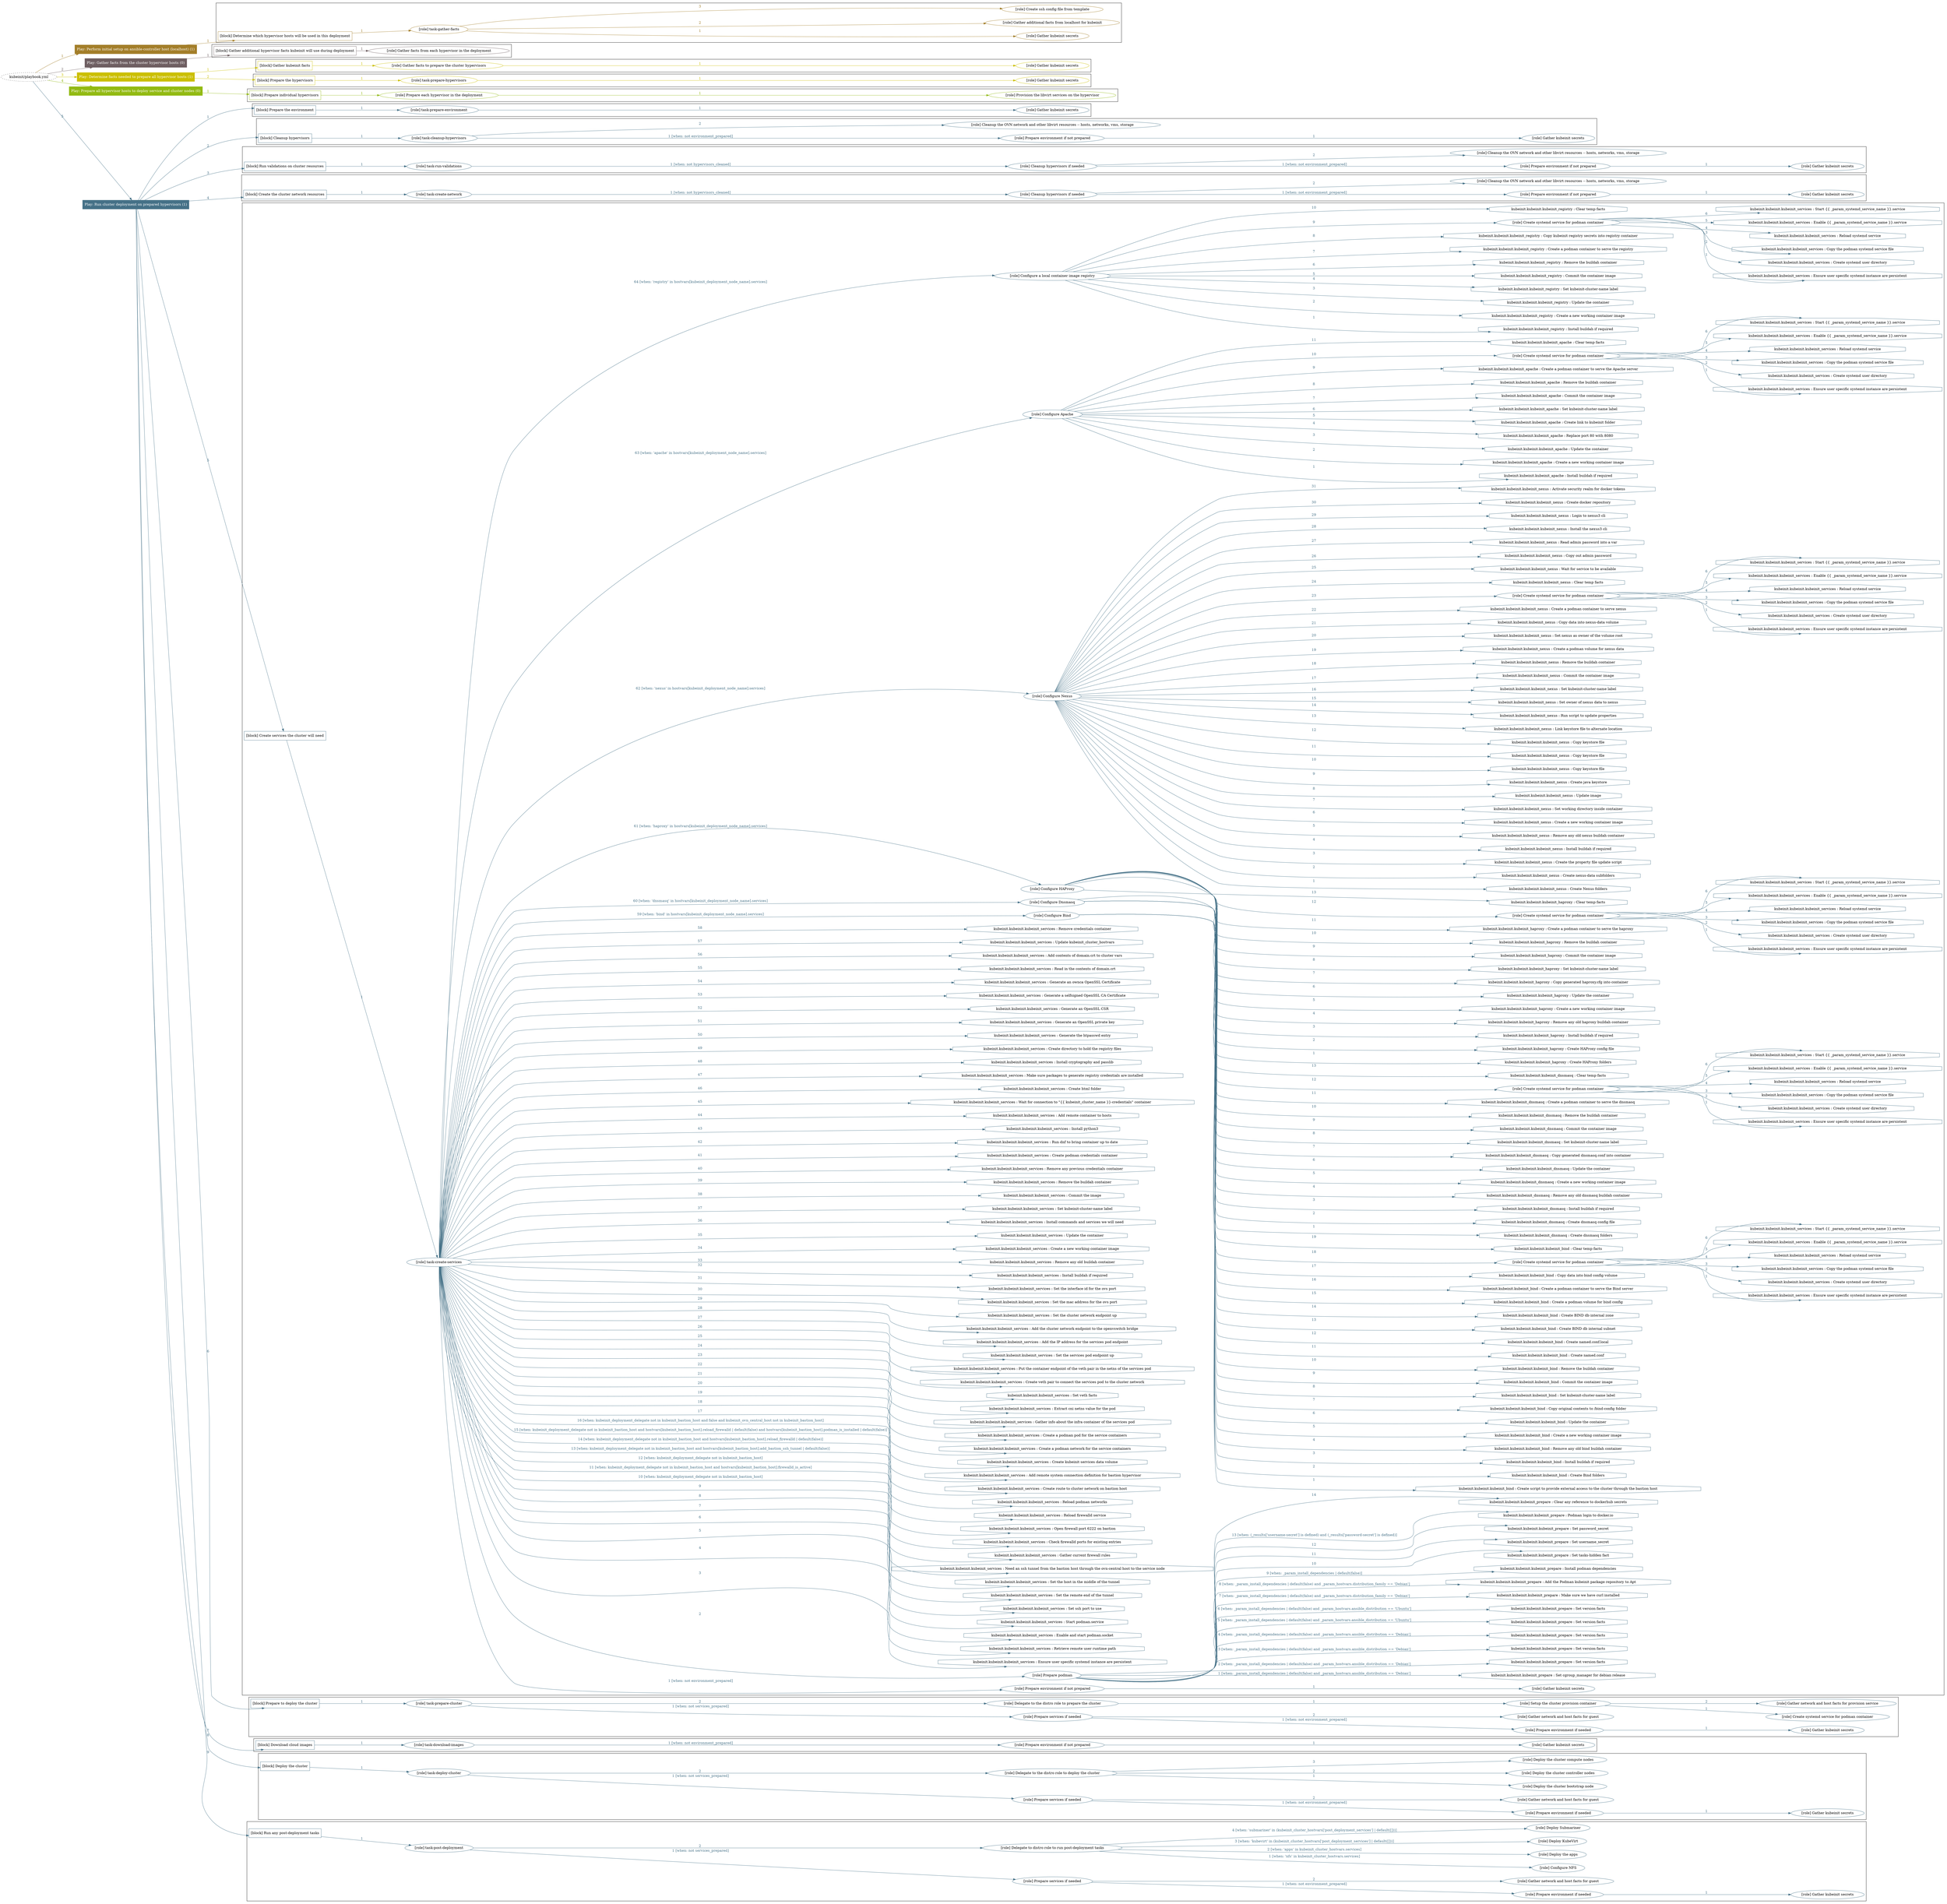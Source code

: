 digraph {
	graph [concentrate=true ordering=in rankdir=LR ratio=fill]
	edge [esep=5 sep=10]
	"kubeinit/playbook.yml" [URL="/home/runner/work/kubeinit/kubeinit/kubeinit/playbook.yml" id=playbook_4163226f style=dotted]
	"kubeinit/playbook.yml" -> play_98c4a64a [label="1 " color="#a37e29" fontcolor="#a37e29" id=edge_02dc476f labeltooltip="1 " tooltip="1 "]
	subgraph "Play: Perform initial setup on ansible-controller host (localhost) (1)" {
		play_98c4a64a [label="Play: Perform initial setup on ansible-controller host (localhost) (1)" URL="/home/runner/work/kubeinit/kubeinit/kubeinit/playbook.yml" color="#a37e29" fontcolor="#ffffff" id=play_98c4a64a shape=box style=filled tooltip=localhost]
		play_98c4a64a -> block_3f9333f7 [label=1 color="#a37e29" fontcolor="#a37e29" id=edge_21f3089e labeltooltip=1 tooltip=1]
		subgraph cluster_block_3f9333f7 {
			block_3f9333f7 [label="[block] Determine which hypervisor hosts will be used in this deployment" URL="/home/runner/work/kubeinit/kubeinit/kubeinit/playbook.yml" color="#a37e29" id=block_3f9333f7 labeltooltip="Determine which hypervisor hosts will be used in this deployment" shape=box tooltip="Determine which hypervisor hosts will be used in this deployment"]
			block_3f9333f7 -> role_16c69e45 [label="1 " color="#a37e29" fontcolor="#a37e29" id=edge_04fdc667 labeltooltip="1 " tooltip="1 "]
			subgraph "task-gather-facts" {
				role_16c69e45 [label="[role] task-gather-facts" URL="/home/runner/work/kubeinit/kubeinit/kubeinit/playbook.yml" color="#a37e29" id=role_16c69e45 tooltip="task-gather-facts"]
				role_16c69e45 -> role_2897fbb4 [label="1 " color="#a37e29" fontcolor="#a37e29" id=edge_bcf32a80 labeltooltip="1 " tooltip="1 "]
				subgraph "Gather kubeinit secrets" {
					role_2897fbb4 [label="[role] Gather kubeinit secrets" URL="/home/runner/.ansible/collections/ansible_collections/kubeinit/kubeinit/roles/kubeinit_prepare/tasks/build_hypervisors_group.yml" color="#a37e29" id=role_2897fbb4 tooltip="Gather kubeinit secrets"]
				}
				role_16c69e45 -> role_e4d5914e [label="2 " color="#a37e29" fontcolor="#a37e29" id=edge_16be90cb labeltooltip="2 " tooltip="2 "]
				subgraph "Gather additional facts from localhost for kubeinit" {
					role_e4d5914e [label="[role] Gather additional facts from localhost for kubeinit" URL="/home/runner/.ansible/collections/ansible_collections/kubeinit/kubeinit/roles/kubeinit_prepare/tasks/build_hypervisors_group.yml" color="#a37e29" id=role_e4d5914e tooltip="Gather additional facts from localhost for kubeinit"]
				}
				role_16c69e45 -> role_b84162af [label="3 " color="#a37e29" fontcolor="#a37e29" id=edge_ffc45e01 labeltooltip="3 " tooltip="3 "]
				subgraph "Create ssh config file from template" {
					role_b84162af [label="[role] Create ssh config file from template" URL="/home/runner/.ansible/collections/ansible_collections/kubeinit/kubeinit/roles/kubeinit_prepare/tasks/build_hypervisors_group.yml" color="#a37e29" id=role_b84162af tooltip="Create ssh config file from template"]
				}
			}
		}
	}
	"kubeinit/playbook.yml" -> play_68e82ec3 [label="2 " color="#6e5e61" fontcolor="#6e5e61" id=edge_c4fc13b4 labeltooltip="2 " tooltip="2 "]
	subgraph "Play: Gather facts from the cluster hypervisor hosts (0)" {
		play_68e82ec3 [label="Play: Gather facts from the cluster hypervisor hosts (0)" URL="/home/runner/work/kubeinit/kubeinit/kubeinit/playbook.yml" color="#6e5e61" fontcolor="#ffffff" id=play_68e82ec3 shape=box style=filled tooltip="Play: Gather facts from the cluster hypervisor hosts (0)"]
		play_68e82ec3 -> block_0d473052 [label=1 color="#6e5e61" fontcolor="#6e5e61" id=edge_01080c4d labeltooltip=1 tooltip=1]
		subgraph cluster_block_0d473052 {
			block_0d473052 [label="[block] Gather additional hypervisor facts kubeinit will use during deployment" URL="/home/runner/work/kubeinit/kubeinit/kubeinit/playbook.yml" color="#6e5e61" id=block_0d473052 labeltooltip="Gather additional hypervisor facts kubeinit will use during deployment" shape=box tooltip="Gather additional hypervisor facts kubeinit will use during deployment"]
			block_0d473052 -> role_91163750 [label="1 " color="#6e5e61" fontcolor="#6e5e61" id=edge_68c19cf0 labeltooltip="1 " tooltip="1 "]
			subgraph "Gather facts from each hypervisor in the deployment" {
				role_91163750 [label="[role] Gather facts from each hypervisor in the deployment" URL="/home/runner/work/kubeinit/kubeinit/kubeinit/playbook.yml" color="#6e5e61" id=role_91163750 tooltip="Gather facts from each hypervisor in the deployment"]
			}
		}
	}
	"kubeinit/playbook.yml" -> play_d755754f [label="3 " color="#cbbf01" fontcolor="#cbbf01" id=edge_31ea9580 labeltooltip="3 " tooltip="3 "]
	subgraph "Play: Determine facts needed to prepare all hypervisor hosts (1)" {
		play_d755754f [label="Play: Determine facts needed to prepare all hypervisor hosts (1)" URL="/home/runner/work/kubeinit/kubeinit/kubeinit/playbook.yml" color="#cbbf01" fontcolor="#ffffff" id=play_d755754f shape=box style=filled tooltip=localhost]
		play_d755754f -> block_3aebffdd [label=1 color="#cbbf01" fontcolor="#cbbf01" id=edge_b58e593f labeltooltip=1 tooltip=1]
		subgraph cluster_block_3aebffdd {
			block_3aebffdd [label="[block] Gather kubeinit facts" URL="/home/runner/work/kubeinit/kubeinit/kubeinit/playbook.yml" color="#cbbf01" id=block_3aebffdd labeltooltip="Gather kubeinit facts" shape=box tooltip="Gather kubeinit facts"]
			block_3aebffdd -> role_c6506473 [label="1 " color="#cbbf01" fontcolor="#cbbf01" id=edge_64a46f4d labeltooltip="1 " tooltip="1 "]
			subgraph "Gather facts to prepare the cluster hypervisors" {
				role_c6506473 [label="[role] Gather facts to prepare the cluster hypervisors" URL="/home/runner/work/kubeinit/kubeinit/kubeinit/playbook.yml" color="#cbbf01" id=role_c6506473 tooltip="Gather facts to prepare the cluster hypervisors"]
				role_c6506473 -> role_208bd458 [label="1 " color="#cbbf01" fontcolor="#cbbf01" id=edge_a3f82c58 labeltooltip="1 " tooltip="1 "]
				subgraph "Gather kubeinit secrets" {
					role_208bd458 [label="[role] Gather kubeinit secrets" URL="/home/runner/.ansible/collections/ansible_collections/kubeinit/kubeinit/roles/kubeinit_prepare/tasks/gather_kubeinit_facts.yml" color="#cbbf01" id=role_208bd458 tooltip="Gather kubeinit secrets"]
				}
			}
		}
		play_d755754f -> block_38ce5e48 [label=2 color="#cbbf01" fontcolor="#cbbf01" id=edge_1cbcc92d labeltooltip=2 tooltip=2]
		subgraph cluster_block_38ce5e48 {
			block_38ce5e48 [label="[block] Prepare the hypervisors" URL="/home/runner/work/kubeinit/kubeinit/kubeinit/playbook.yml" color="#cbbf01" id=block_38ce5e48 labeltooltip="Prepare the hypervisors" shape=box tooltip="Prepare the hypervisors"]
			block_38ce5e48 -> role_1b871384 [label="1 " color="#cbbf01" fontcolor="#cbbf01" id=edge_26f9a3af labeltooltip="1 " tooltip="1 "]
			subgraph "task-prepare-hypervisors" {
				role_1b871384 [label="[role] task-prepare-hypervisors" URL="/home/runner/work/kubeinit/kubeinit/kubeinit/playbook.yml" color="#cbbf01" id=role_1b871384 tooltip="task-prepare-hypervisors"]
				role_1b871384 -> role_b2e4f9ab [label="1 " color="#cbbf01" fontcolor="#cbbf01" id=edge_3df59be3 labeltooltip="1 " tooltip="1 "]
				subgraph "Gather kubeinit secrets" {
					role_b2e4f9ab [label="[role] Gather kubeinit secrets" URL="/home/runner/.ansible/collections/ansible_collections/kubeinit/kubeinit/roles/kubeinit_prepare/tasks/gather_kubeinit_facts.yml" color="#cbbf01" id=role_b2e4f9ab tooltip="Gather kubeinit secrets"]
				}
			}
		}
	}
	"kubeinit/playbook.yml" -> play_3871f4c0 [label="4 " color="#92ba12" fontcolor="#92ba12" id=edge_6dafbccb labeltooltip="4 " tooltip="4 "]
	subgraph "Play: Prepare all hypervisor hosts to deploy service and cluster nodes (0)" {
		play_3871f4c0 [label="Play: Prepare all hypervisor hosts to deploy service and cluster nodes (0)" URL="/home/runner/work/kubeinit/kubeinit/kubeinit/playbook.yml" color="#92ba12" fontcolor="#ffffff" id=play_3871f4c0 shape=box style=filled tooltip="Play: Prepare all hypervisor hosts to deploy service and cluster nodes (0)"]
		play_3871f4c0 -> block_913ca58e [label=1 color="#92ba12" fontcolor="#92ba12" id=edge_18b95db8 labeltooltip=1 tooltip=1]
		subgraph cluster_block_913ca58e {
			block_913ca58e [label="[block] Prepare individual hypervisors" URL="/home/runner/work/kubeinit/kubeinit/kubeinit/playbook.yml" color="#92ba12" id=block_913ca58e labeltooltip="Prepare individual hypervisors" shape=box tooltip="Prepare individual hypervisors"]
			block_913ca58e -> role_3c6ea504 [label="1 " color="#92ba12" fontcolor="#92ba12" id=edge_5b7190a6 labeltooltip="1 " tooltip="1 "]
			subgraph "Prepare each hypervisor in the deployment" {
				role_3c6ea504 [label="[role] Prepare each hypervisor in the deployment" URL="/home/runner/work/kubeinit/kubeinit/kubeinit/playbook.yml" color="#92ba12" id=role_3c6ea504 tooltip="Prepare each hypervisor in the deployment"]
				role_3c6ea504 -> role_463627c2 [label="1 " color="#92ba12" fontcolor="#92ba12" id=edge_bc6cc068 labeltooltip="1 " tooltip="1 "]
				subgraph "Provision the libvirt services on the hypervisor" {
					role_463627c2 [label="[role] Provision the libvirt services on the hypervisor" URL="/home/runner/.ansible/collections/ansible_collections/kubeinit/kubeinit/roles/kubeinit_prepare/tasks/prepare_hypervisor.yml" color="#92ba12" id=role_463627c2 tooltip="Provision the libvirt services on the hypervisor"]
				}
			}
		}
	}
	"kubeinit/playbook.yml" -> play_1ab935d4 [label="5 " color="#457187" fontcolor="#457187" id=edge_7ce61782 labeltooltip="5 " tooltip="5 "]
	subgraph "Play: Run cluster deployment on prepared hypervisors (1)" {
		play_1ab935d4 [label="Play: Run cluster deployment on prepared hypervisors (1)" URL="/home/runner/work/kubeinit/kubeinit/kubeinit/playbook.yml" color="#457187" fontcolor="#ffffff" id=play_1ab935d4 shape=box style=filled tooltip=localhost]
		play_1ab935d4 -> block_4d9c0285 [label=1 color="#457187" fontcolor="#457187" id=edge_a9ae782e labeltooltip=1 tooltip=1]
		subgraph cluster_block_4d9c0285 {
			block_4d9c0285 [label="[block] Prepare the environment" URL="/home/runner/work/kubeinit/kubeinit/kubeinit/playbook.yml" color="#457187" id=block_4d9c0285 labeltooltip="Prepare the environment" shape=box tooltip="Prepare the environment"]
			block_4d9c0285 -> role_c975a5f1 [label="1 " color="#457187" fontcolor="#457187" id=edge_75ecbda1 labeltooltip="1 " tooltip="1 "]
			subgraph "task-prepare-environment" {
				role_c975a5f1 [label="[role] task-prepare-environment" URL="/home/runner/work/kubeinit/kubeinit/kubeinit/playbook.yml" color="#457187" id=role_c975a5f1 tooltip="task-prepare-environment"]
				role_c975a5f1 -> role_10d3888c [label="1 " color="#457187" fontcolor="#457187" id=edge_b051f97b labeltooltip="1 " tooltip="1 "]
				subgraph "Gather kubeinit secrets" {
					role_10d3888c [label="[role] Gather kubeinit secrets" URL="/home/runner/.ansible/collections/ansible_collections/kubeinit/kubeinit/roles/kubeinit_prepare/tasks/gather_kubeinit_facts.yml" color="#457187" id=role_10d3888c tooltip="Gather kubeinit secrets"]
				}
			}
		}
		play_1ab935d4 -> block_e67740ba [label=2 color="#457187" fontcolor="#457187" id=edge_49fac12f labeltooltip=2 tooltip=2]
		subgraph cluster_block_e67740ba {
			block_e67740ba [label="[block] Cleanup hypervisors" URL="/home/runner/work/kubeinit/kubeinit/kubeinit/playbook.yml" color="#457187" id=block_e67740ba labeltooltip="Cleanup hypervisors" shape=box tooltip="Cleanup hypervisors"]
			block_e67740ba -> role_8929827f [label="1 " color="#457187" fontcolor="#457187" id=edge_5df97fad labeltooltip="1 " tooltip="1 "]
			subgraph "task-cleanup-hypervisors" {
				role_8929827f [label="[role] task-cleanup-hypervisors" URL="/home/runner/work/kubeinit/kubeinit/kubeinit/playbook.yml" color="#457187" id=role_8929827f tooltip="task-cleanup-hypervisors"]
				role_8929827f -> role_4008bcf6 [label="1 [when: not environment_prepared]" color="#457187" fontcolor="#457187" id=edge_275e3ef2 labeltooltip="1 [when: not environment_prepared]" tooltip="1 [when: not environment_prepared]"]
				subgraph "Prepare environment if not prepared" {
					role_4008bcf6 [label="[role] Prepare environment if not prepared" URL="/home/runner/.ansible/collections/ansible_collections/kubeinit/kubeinit/roles/kubeinit_prepare/tasks/cleanup_hypervisors.yml" color="#457187" id=role_4008bcf6 tooltip="Prepare environment if not prepared"]
					role_4008bcf6 -> role_746fa4fb [label="1 " color="#457187" fontcolor="#457187" id=edge_e493d7c4 labeltooltip="1 " tooltip="1 "]
					subgraph "Gather kubeinit secrets" {
						role_746fa4fb [label="[role] Gather kubeinit secrets" URL="/home/runner/.ansible/collections/ansible_collections/kubeinit/kubeinit/roles/kubeinit_prepare/tasks/gather_kubeinit_facts.yml" color="#457187" id=role_746fa4fb tooltip="Gather kubeinit secrets"]
					}
				}
				role_8929827f -> role_4f4ac341 [label="2 " color="#457187" fontcolor="#457187" id=edge_d037407a labeltooltip="2 " tooltip="2 "]
				subgraph "Cleanup the OVN network and other libvirt resources -- hosts, networks, vms, storage" {
					role_4f4ac341 [label="[role] Cleanup the OVN network and other libvirt resources -- hosts, networks, vms, storage" URL="/home/runner/.ansible/collections/ansible_collections/kubeinit/kubeinit/roles/kubeinit_prepare/tasks/cleanup_hypervisors.yml" color="#457187" id=role_4f4ac341 tooltip="Cleanup the OVN network and other libvirt resources -- hosts, networks, vms, storage"]
				}
			}
		}
		play_1ab935d4 -> block_6f8f9975 [label=3 color="#457187" fontcolor="#457187" id=edge_01690d47 labeltooltip=3 tooltip=3]
		subgraph cluster_block_6f8f9975 {
			block_6f8f9975 [label="[block] Run validations on cluster resources" URL="/home/runner/work/kubeinit/kubeinit/kubeinit/playbook.yml" color="#457187" id=block_6f8f9975 labeltooltip="Run validations on cluster resources" shape=box tooltip="Run validations on cluster resources"]
			block_6f8f9975 -> role_ffc8babc [label="1 " color="#457187" fontcolor="#457187" id=edge_f38117f4 labeltooltip="1 " tooltip="1 "]
			subgraph "task-run-validations" {
				role_ffc8babc [label="[role] task-run-validations" URL="/home/runner/work/kubeinit/kubeinit/kubeinit/playbook.yml" color="#457187" id=role_ffc8babc tooltip="task-run-validations"]
				role_ffc8babc -> role_791a2490 [label="1 [when: not hypervisors_cleaned]" color="#457187" fontcolor="#457187" id=edge_de6da5e9 labeltooltip="1 [when: not hypervisors_cleaned]" tooltip="1 [when: not hypervisors_cleaned]"]
				subgraph "Cleanup hypervisors if needed" {
					role_791a2490 [label="[role] Cleanup hypervisors if needed" URL="/home/runner/.ansible/collections/ansible_collections/kubeinit/kubeinit/roles/kubeinit_validations/tasks/main.yml" color="#457187" id=role_791a2490 tooltip="Cleanup hypervisors if needed"]
					role_791a2490 -> role_f9652f3e [label="1 [when: not environment_prepared]" color="#457187" fontcolor="#457187" id=edge_42d3f645 labeltooltip="1 [when: not environment_prepared]" tooltip="1 [when: not environment_prepared]"]
					subgraph "Prepare environment if not prepared" {
						role_f9652f3e [label="[role] Prepare environment if not prepared" URL="/home/runner/.ansible/collections/ansible_collections/kubeinit/kubeinit/roles/kubeinit_prepare/tasks/cleanup_hypervisors.yml" color="#457187" id=role_f9652f3e tooltip="Prepare environment if not prepared"]
						role_f9652f3e -> role_5f533785 [label="1 " color="#457187" fontcolor="#457187" id=edge_ef2b47b2 labeltooltip="1 " tooltip="1 "]
						subgraph "Gather kubeinit secrets" {
							role_5f533785 [label="[role] Gather kubeinit secrets" URL="/home/runner/.ansible/collections/ansible_collections/kubeinit/kubeinit/roles/kubeinit_prepare/tasks/gather_kubeinit_facts.yml" color="#457187" id=role_5f533785 tooltip="Gather kubeinit secrets"]
						}
					}
					role_791a2490 -> role_038d2941 [label="2 " color="#457187" fontcolor="#457187" id=edge_ddbc0659 labeltooltip="2 " tooltip="2 "]
					subgraph "Cleanup the OVN network and other libvirt resources -- hosts, networks, vms, storage" {
						role_038d2941 [label="[role] Cleanup the OVN network and other libvirt resources -- hosts, networks, vms, storage" URL="/home/runner/.ansible/collections/ansible_collections/kubeinit/kubeinit/roles/kubeinit_prepare/tasks/cleanup_hypervisors.yml" color="#457187" id=role_038d2941 tooltip="Cleanup the OVN network and other libvirt resources -- hosts, networks, vms, storage"]
					}
				}
			}
		}
		play_1ab935d4 -> block_da69bd3a [label=4 color="#457187" fontcolor="#457187" id=edge_445f878b labeltooltip=4 tooltip=4]
		subgraph cluster_block_da69bd3a {
			block_da69bd3a [label="[block] Create the cluster network resources" URL="/home/runner/work/kubeinit/kubeinit/kubeinit/playbook.yml" color="#457187" id=block_da69bd3a labeltooltip="Create the cluster network resources" shape=box tooltip="Create the cluster network resources"]
			block_da69bd3a -> role_e1f2db60 [label="1 " color="#457187" fontcolor="#457187" id=edge_a9003ef5 labeltooltip="1 " tooltip="1 "]
			subgraph "task-create-network" {
				role_e1f2db60 [label="[role] task-create-network" URL="/home/runner/work/kubeinit/kubeinit/kubeinit/playbook.yml" color="#457187" id=role_e1f2db60 tooltip="task-create-network"]
				role_e1f2db60 -> role_5f9ef934 [label="1 [when: not hypervisors_cleaned]" color="#457187" fontcolor="#457187" id=edge_f60af1db labeltooltip="1 [when: not hypervisors_cleaned]" tooltip="1 [when: not hypervisors_cleaned]"]
				subgraph "Cleanup hypervisors if needed" {
					role_5f9ef934 [label="[role] Cleanup hypervisors if needed" URL="/home/runner/.ansible/collections/ansible_collections/kubeinit/kubeinit/roles/kubeinit_libvirt/tasks/create_network.yml" color="#457187" id=role_5f9ef934 tooltip="Cleanup hypervisors if needed"]
					role_5f9ef934 -> role_483f922c [label="1 [when: not environment_prepared]" color="#457187" fontcolor="#457187" id=edge_7c5ef52a labeltooltip="1 [when: not environment_prepared]" tooltip="1 [when: not environment_prepared]"]
					subgraph "Prepare environment if not prepared" {
						role_483f922c [label="[role] Prepare environment if not prepared" URL="/home/runner/.ansible/collections/ansible_collections/kubeinit/kubeinit/roles/kubeinit_prepare/tasks/cleanup_hypervisors.yml" color="#457187" id=role_483f922c tooltip="Prepare environment if not prepared"]
						role_483f922c -> role_44a32bde [label="1 " color="#457187" fontcolor="#457187" id=edge_6aa6cbb6 labeltooltip="1 " tooltip="1 "]
						subgraph "Gather kubeinit secrets" {
							role_44a32bde [label="[role] Gather kubeinit secrets" URL="/home/runner/.ansible/collections/ansible_collections/kubeinit/kubeinit/roles/kubeinit_prepare/tasks/gather_kubeinit_facts.yml" color="#457187" id=role_44a32bde tooltip="Gather kubeinit secrets"]
						}
					}
					role_5f9ef934 -> role_2b0737b0 [label="2 " color="#457187" fontcolor="#457187" id=edge_bcab40cb labeltooltip="2 " tooltip="2 "]
					subgraph "Cleanup the OVN network and other libvirt resources -- hosts, networks, vms, storage" {
						role_2b0737b0 [label="[role] Cleanup the OVN network and other libvirt resources -- hosts, networks, vms, storage" URL="/home/runner/.ansible/collections/ansible_collections/kubeinit/kubeinit/roles/kubeinit_prepare/tasks/cleanup_hypervisors.yml" color="#457187" id=role_2b0737b0 tooltip="Cleanup the OVN network and other libvirt resources -- hosts, networks, vms, storage"]
					}
				}
			}
		}
		play_1ab935d4 -> block_6c66bf9f [label=5 color="#457187" fontcolor="#457187" id=edge_334e9f47 labeltooltip=5 tooltip=5]
		subgraph cluster_block_6c66bf9f {
			block_6c66bf9f [label="[block] Create services the cluster will need" URL="/home/runner/work/kubeinit/kubeinit/kubeinit/playbook.yml" color="#457187" id=block_6c66bf9f labeltooltip="Create services the cluster will need" shape=box tooltip="Create services the cluster will need"]
			block_6c66bf9f -> role_88e51708 [label="1 " color="#457187" fontcolor="#457187" id=edge_0e4bb1e9 labeltooltip="1 " tooltip="1 "]
			subgraph "task-create-services" {
				role_88e51708 [label="[role] task-create-services" URL="/home/runner/work/kubeinit/kubeinit/kubeinit/playbook.yml" color="#457187" id=role_88e51708 tooltip="task-create-services"]
				role_88e51708 -> role_619c4a24 [label="1 [when: not environment_prepared]" color="#457187" fontcolor="#457187" id=edge_204dbc15 labeltooltip="1 [when: not environment_prepared]" tooltip="1 [when: not environment_prepared]"]
				subgraph "Prepare environment if not prepared" {
					role_619c4a24 [label="[role] Prepare environment if not prepared" URL="/home/runner/.ansible/collections/ansible_collections/kubeinit/kubeinit/roles/kubeinit_services/tasks/main.yml" color="#457187" id=role_619c4a24 tooltip="Prepare environment if not prepared"]
					role_619c4a24 -> role_6365a979 [label="1 " color="#457187" fontcolor="#457187" id=edge_6f7572a8 labeltooltip="1 " tooltip="1 "]
					subgraph "Gather kubeinit secrets" {
						role_6365a979 [label="[role] Gather kubeinit secrets" URL="/home/runner/.ansible/collections/ansible_collections/kubeinit/kubeinit/roles/kubeinit_prepare/tasks/gather_kubeinit_facts.yml" color="#457187" id=role_6365a979 tooltip="Gather kubeinit secrets"]
					}
				}
				role_88e51708 -> role_8475f21b [label="2 " color="#457187" fontcolor="#457187" id=edge_b4ff5e2b labeltooltip="2 " tooltip="2 "]
				subgraph "Prepare podman" {
					role_8475f21b [label="[role] Prepare podman" URL="/home/runner/.ansible/collections/ansible_collections/kubeinit/kubeinit/roles/kubeinit_services/tasks/00_create_service_pod.yml" color="#457187" id=role_8475f21b tooltip="Prepare podman"]
					task_a67c1333 [label="kubeinit.kubeinit.kubeinit_prepare : Set cgroup_manager for debian release" URL="/home/runner/.ansible/collections/ansible_collections/kubeinit/kubeinit/roles/kubeinit_prepare/tasks/prepare_podman.yml" color="#457187" id=task_a67c1333 shape=octagon tooltip="kubeinit.kubeinit.kubeinit_prepare : Set cgroup_manager for debian release"]
					role_8475f21b -> task_a67c1333 [label="1 [when: _param_install_dependencies | default(false) and _param_hostvars.ansible_distribution == 'Debian']" color="#457187" fontcolor="#457187" id=edge_9136f5f9 labeltooltip="1 [when: _param_install_dependencies | default(false) and _param_hostvars.ansible_distribution == 'Debian']" tooltip="1 [when: _param_install_dependencies | default(false) and _param_hostvars.ansible_distribution == 'Debian']"]
					task_bad675a1 [label="kubeinit.kubeinit.kubeinit_prepare : Set version facts" URL="/home/runner/.ansible/collections/ansible_collections/kubeinit/kubeinit/roles/kubeinit_prepare/tasks/prepare_podman.yml" color="#457187" id=task_bad675a1 shape=octagon tooltip="kubeinit.kubeinit.kubeinit_prepare : Set version facts"]
					role_8475f21b -> task_bad675a1 [label="2 [when: _param_install_dependencies | default(false) and _param_hostvars.ansible_distribution == 'Debian']" color="#457187" fontcolor="#457187" id=edge_29158791 labeltooltip="2 [when: _param_install_dependencies | default(false) and _param_hostvars.ansible_distribution == 'Debian']" tooltip="2 [when: _param_install_dependencies | default(false) and _param_hostvars.ansible_distribution == 'Debian']"]
					task_7a8ddc8e [label="kubeinit.kubeinit.kubeinit_prepare : Set version facts" URL="/home/runner/.ansible/collections/ansible_collections/kubeinit/kubeinit/roles/kubeinit_prepare/tasks/prepare_podman.yml" color="#457187" id=task_7a8ddc8e shape=octagon tooltip="kubeinit.kubeinit.kubeinit_prepare : Set version facts"]
					role_8475f21b -> task_7a8ddc8e [label="3 [when: _param_install_dependencies | default(false) and _param_hostvars.ansible_distribution == 'Debian']" color="#457187" fontcolor="#457187" id=edge_c48b64ae labeltooltip="3 [when: _param_install_dependencies | default(false) and _param_hostvars.ansible_distribution == 'Debian']" tooltip="3 [when: _param_install_dependencies | default(false) and _param_hostvars.ansible_distribution == 'Debian']"]
					task_0211103d [label="kubeinit.kubeinit.kubeinit_prepare : Set version facts" URL="/home/runner/.ansible/collections/ansible_collections/kubeinit/kubeinit/roles/kubeinit_prepare/tasks/prepare_podman.yml" color="#457187" id=task_0211103d shape=octagon tooltip="kubeinit.kubeinit.kubeinit_prepare : Set version facts"]
					role_8475f21b -> task_0211103d [label="4 [when: _param_install_dependencies | default(false) and _param_hostvars.ansible_distribution == 'Debian']" color="#457187" fontcolor="#457187" id=edge_80650301 labeltooltip="4 [when: _param_install_dependencies | default(false) and _param_hostvars.ansible_distribution == 'Debian']" tooltip="4 [when: _param_install_dependencies | default(false) and _param_hostvars.ansible_distribution == 'Debian']"]
					task_aaf46005 [label="kubeinit.kubeinit.kubeinit_prepare : Set version facts" URL="/home/runner/.ansible/collections/ansible_collections/kubeinit/kubeinit/roles/kubeinit_prepare/tasks/prepare_podman.yml" color="#457187" id=task_aaf46005 shape=octagon tooltip="kubeinit.kubeinit.kubeinit_prepare : Set version facts"]
					role_8475f21b -> task_aaf46005 [label="5 [when: _param_install_dependencies | default(false) and _param_hostvars.ansible_distribution == 'Ubuntu']" color="#457187" fontcolor="#457187" id=edge_ca0847a7 labeltooltip="5 [when: _param_install_dependencies | default(false) and _param_hostvars.ansible_distribution == 'Ubuntu']" tooltip="5 [when: _param_install_dependencies | default(false) and _param_hostvars.ansible_distribution == 'Ubuntu']"]
					task_e6f50e9b [label="kubeinit.kubeinit.kubeinit_prepare : Set version facts" URL="/home/runner/.ansible/collections/ansible_collections/kubeinit/kubeinit/roles/kubeinit_prepare/tasks/prepare_podman.yml" color="#457187" id=task_e6f50e9b shape=octagon tooltip="kubeinit.kubeinit.kubeinit_prepare : Set version facts"]
					role_8475f21b -> task_e6f50e9b [label="6 [when: _param_install_dependencies | default(false) and _param_hostvars.ansible_distribution == 'Ubuntu']" color="#457187" fontcolor="#457187" id=edge_51cdf1b7 labeltooltip="6 [when: _param_install_dependencies | default(false) and _param_hostvars.ansible_distribution == 'Ubuntu']" tooltip="6 [when: _param_install_dependencies | default(false) and _param_hostvars.ansible_distribution == 'Ubuntu']"]
					task_f8b6a4f7 [label="kubeinit.kubeinit.kubeinit_prepare : Make sure we have curl installed" URL="/home/runner/.ansible/collections/ansible_collections/kubeinit/kubeinit/roles/kubeinit_prepare/tasks/prepare_podman.yml" color="#457187" id=task_f8b6a4f7 shape=octagon tooltip="kubeinit.kubeinit.kubeinit_prepare : Make sure we have curl installed"]
					role_8475f21b -> task_f8b6a4f7 [label="7 [when: _param_install_dependencies | default(false) and _param_hostvars.distribution_family == 'Debian']" color="#457187" fontcolor="#457187" id=edge_86712e1e labeltooltip="7 [when: _param_install_dependencies | default(false) and _param_hostvars.distribution_family == 'Debian']" tooltip="7 [when: _param_install_dependencies | default(false) and _param_hostvars.distribution_family == 'Debian']"]
					task_cfe462fe [label="kubeinit.kubeinit.kubeinit_prepare : Add the Podman kubeinit package repository to Apt" URL="/home/runner/.ansible/collections/ansible_collections/kubeinit/kubeinit/roles/kubeinit_prepare/tasks/prepare_podman.yml" color="#457187" id=task_cfe462fe shape=octagon tooltip="kubeinit.kubeinit.kubeinit_prepare : Add the Podman kubeinit package repository to Apt"]
					role_8475f21b -> task_cfe462fe [label="8 [when: _param_install_dependencies | default(false) and _param_hostvars.distribution_family == 'Debian']" color="#457187" fontcolor="#457187" id=edge_50e93c5c labeltooltip="8 [when: _param_install_dependencies | default(false) and _param_hostvars.distribution_family == 'Debian']" tooltip="8 [when: _param_install_dependencies | default(false) and _param_hostvars.distribution_family == 'Debian']"]
					task_49228738 [label="kubeinit.kubeinit.kubeinit_prepare : Install podman dependencies" URL="/home/runner/.ansible/collections/ansible_collections/kubeinit/kubeinit/roles/kubeinit_prepare/tasks/prepare_podman.yml" color="#457187" id=task_49228738 shape=octagon tooltip="kubeinit.kubeinit.kubeinit_prepare : Install podman dependencies"]
					role_8475f21b -> task_49228738 [label="9 [when: _param_install_dependencies | default(false)]" color="#457187" fontcolor="#457187" id=edge_bc307df3 labeltooltip="9 [when: _param_install_dependencies | default(false)]" tooltip="9 [when: _param_install_dependencies | default(false)]"]
					task_85f7b94f [label="kubeinit.kubeinit.kubeinit_prepare : Set tasks-hidden fact" URL="/home/runner/.ansible/collections/ansible_collections/kubeinit/kubeinit/roles/kubeinit_prepare/tasks/prepare_podman.yml" color="#457187" id=task_85f7b94f shape=octagon tooltip="kubeinit.kubeinit.kubeinit_prepare : Set tasks-hidden fact"]
					role_8475f21b -> task_85f7b94f [label="10 " color="#457187" fontcolor="#457187" id=edge_13e62cb8 labeltooltip="10 " tooltip="10 "]
					task_48730bdb [label="kubeinit.kubeinit.kubeinit_prepare : Set username_secret" URL="/home/runner/.ansible/collections/ansible_collections/kubeinit/kubeinit/roles/kubeinit_prepare/tasks/prepare_podman.yml" color="#457187" id=task_48730bdb shape=octagon tooltip="kubeinit.kubeinit.kubeinit_prepare : Set username_secret"]
					role_8475f21b -> task_48730bdb [label="11 " color="#457187" fontcolor="#457187" id=edge_d23d8012 labeltooltip="11 " tooltip="11 "]
					task_ef495bbd [label="kubeinit.kubeinit.kubeinit_prepare : Set password_secret" URL="/home/runner/.ansible/collections/ansible_collections/kubeinit/kubeinit/roles/kubeinit_prepare/tasks/prepare_podman.yml" color="#457187" id=task_ef495bbd shape=octagon tooltip="kubeinit.kubeinit.kubeinit_prepare : Set password_secret"]
					role_8475f21b -> task_ef495bbd [label="12 " color="#457187" fontcolor="#457187" id=edge_edeec334 labeltooltip="12 " tooltip="12 "]
					task_f529a259 [label="kubeinit.kubeinit.kubeinit_prepare : Podman login to docker.io" URL="/home/runner/.ansible/collections/ansible_collections/kubeinit/kubeinit/roles/kubeinit_prepare/tasks/prepare_podman.yml" color="#457187" id=task_f529a259 shape=octagon tooltip="kubeinit.kubeinit.kubeinit_prepare : Podman login to docker.io"]
					role_8475f21b -> task_f529a259 [label="13 [when: (_results['username-secret'] is defined) and (_results['password-secret'] is defined)]" color="#457187" fontcolor="#457187" id=edge_e283b8bb labeltooltip="13 [when: (_results['username-secret'] is defined) and (_results['password-secret'] is defined)]" tooltip="13 [when: (_results['username-secret'] is defined) and (_results['password-secret'] is defined)]"]
					task_9f957589 [label="kubeinit.kubeinit.kubeinit_prepare : Clear any reference to dockerhub secrets" URL="/home/runner/.ansible/collections/ansible_collections/kubeinit/kubeinit/roles/kubeinit_prepare/tasks/prepare_podman.yml" color="#457187" id=task_9f957589 shape=octagon tooltip="kubeinit.kubeinit.kubeinit_prepare : Clear any reference to dockerhub secrets"]
					role_8475f21b -> task_9f957589 [label="14 " color="#457187" fontcolor="#457187" id=edge_5926634e labeltooltip="14 " tooltip="14 "]
				}
				task_86c40aef [label="kubeinit.kubeinit.kubeinit_services : Ensure user specific systemd instance are persistent" URL="/home/runner/.ansible/collections/ansible_collections/kubeinit/kubeinit/roles/kubeinit_services/tasks/00_create_service_pod.yml" color="#457187" id=task_86c40aef shape=octagon tooltip="kubeinit.kubeinit.kubeinit_services : Ensure user specific systemd instance are persistent"]
				role_88e51708 -> task_86c40aef [label="3 " color="#457187" fontcolor="#457187" id=edge_43074f26 labeltooltip="3 " tooltip="3 "]
				task_99b77821 [label="kubeinit.kubeinit.kubeinit_services : Retrieve remote user runtime path" URL="/home/runner/.ansible/collections/ansible_collections/kubeinit/kubeinit/roles/kubeinit_services/tasks/00_create_service_pod.yml" color="#457187" id=task_99b77821 shape=octagon tooltip="kubeinit.kubeinit.kubeinit_services : Retrieve remote user runtime path"]
				role_88e51708 -> task_99b77821 [label="4 " color="#457187" fontcolor="#457187" id=edge_abdfa76c labeltooltip="4 " tooltip="4 "]
				task_d7aa84af [label="kubeinit.kubeinit.kubeinit_services : Enable and start podman.socket" URL="/home/runner/.ansible/collections/ansible_collections/kubeinit/kubeinit/roles/kubeinit_services/tasks/00_create_service_pod.yml" color="#457187" id=task_d7aa84af shape=octagon tooltip="kubeinit.kubeinit.kubeinit_services : Enable and start podman.socket"]
				role_88e51708 -> task_d7aa84af [label="5 " color="#457187" fontcolor="#457187" id=edge_8ec491ec labeltooltip="5 " tooltip="5 "]
				task_666495ee [label="kubeinit.kubeinit.kubeinit_services : Start podman.service" URL="/home/runner/.ansible/collections/ansible_collections/kubeinit/kubeinit/roles/kubeinit_services/tasks/00_create_service_pod.yml" color="#457187" id=task_666495ee shape=octagon tooltip="kubeinit.kubeinit.kubeinit_services : Start podman.service"]
				role_88e51708 -> task_666495ee [label="6 " color="#457187" fontcolor="#457187" id=edge_c1e8fb26 labeltooltip="6 " tooltip="6 "]
				task_e2b00f79 [label="kubeinit.kubeinit.kubeinit_services : Set ssh port to use" URL="/home/runner/.ansible/collections/ansible_collections/kubeinit/kubeinit/roles/kubeinit_services/tasks/00_create_service_pod.yml" color="#457187" id=task_e2b00f79 shape=octagon tooltip="kubeinit.kubeinit.kubeinit_services : Set ssh port to use"]
				role_88e51708 -> task_e2b00f79 [label="7 " color="#457187" fontcolor="#457187" id=edge_a2203372 labeltooltip="7 " tooltip="7 "]
				task_f364e65c [label="kubeinit.kubeinit.kubeinit_services : Set the remote end of the tunnel" URL="/home/runner/.ansible/collections/ansible_collections/kubeinit/kubeinit/roles/kubeinit_services/tasks/00_create_service_pod.yml" color="#457187" id=task_f364e65c shape=octagon tooltip="kubeinit.kubeinit.kubeinit_services : Set the remote end of the tunnel"]
				role_88e51708 -> task_f364e65c [label="8 " color="#457187" fontcolor="#457187" id=edge_a6b322f5 labeltooltip="8 " tooltip="8 "]
				task_890972ec [label="kubeinit.kubeinit.kubeinit_services : Set the host in the middle of the tunnel" URL="/home/runner/.ansible/collections/ansible_collections/kubeinit/kubeinit/roles/kubeinit_services/tasks/00_create_service_pod.yml" color="#457187" id=task_890972ec shape=octagon tooltip="kubeinit.kubeinit.kubeinit_services : Set the host in the middle of the tunnel"]
				role_88e51708 -> task_890972ec [label="9 " color="#457187" fontcolor="#457187" id=edge_840f937a labeltooltip="9 " tooltip="9 "]
				task_37070005 [label="kubeinit.kubeinit.kubeinit_services : Need an ssh tunnel from the bastion host through the ovn-central host to the service node" URL="/home/runner/.ansible/collections/ansible_collections/kubeinit/kubeinit/roles/kubeinit_services/tasks/00_create_service_pod.yml" color="#457187" id=task_37070005 shape=octagon tooltip="kubeinit.kubeinit.kubeinit_services : Need an ssh tunnel from the bastion host through the ovn-central host to the service node"]
				role_88e51708 -> task_37070005 [label="10 [when: kubeinit_deployment_delegate not in kubeinit_bastion_host]" color="#457187" fontcolor="#457187" id=edge_e6ab25c2 labeltooltip="10 [when: kubeinit_deployment_delegate not in kubeinit_bastion_host]" tooltip="10 [when: kubeinit_deployment_delegate not in kubeinit_bastion_host]"]
				task_b9e716a3 [label="kubeinit.kubeinit.kubeinit_services : Gather current firewall rules" URL="/home/runner/.ansible/collections/ansible_collections/kubeinit/kubeinit/roles/kubeinit_services/tasks/00_create_service_pod.yml" color="#457187" id=task_b9e716a3 shape=octagon tooltip="kubeinit.kubeinit.kubeinit_services : Gather current firewall rules"]
				role_88e51708 -> task_b9e716a3 [label="11 [when: kubeinit_deployment_delegate not in kubeinit_bastion_host and hostvars[kubeinit_bastion_host].firewalld_is_active]" color="#457187" fontcolor="#457187" id=edge_3ae21797 labeltooltip="11 [when: kubeinit_deployment_delegate not in kubeinit_bastion_host and hostvars[kubeinit_bastion_host].firewalld_is_active]" tooltip="11 [when: kubeinit_deployment_delegate not in kubeinit_bastion_host and hostvars[kubeinit_bastion_host].firewalld_is_active]"]
				task_91379216 [label="kubeinit.kubeinit.kubeinit_services : Check firewalld ports for existing entries" URL="/home/runner/.ansible/collections/ansible_collections/kubeinit/kubeinit/roles/kubeinit_services/tasks/00_create_service_pod.yml" color="#457187" id=task_91379216 shape=octagon tooltip="kubeinit.kubeinit.kubeinit_services : Check firewalld ports for existing entries"]
				role_88e51708 -> task_91379216 [label="12 [when: kubeinit_deployment_delegate not in kubeinit_bastion_host]" color="#457187" fontcolor="#457187" id=edge_0ded2b7a labeltooltip="12 [when: kubeinit_deployment_delegate not in kubeinit_bastion_host]" tooltip="12 [when: kubeinit_deployment_delegate not in kubeinit_bastion_host]"]
				task_6a33f204 [label="kubeinit.kubeinit.kubeinit_services : Open firewall port 6222 on bastion" URL="/home/runner/.ansible/collections/ansible_collections/kubeinit/kubeinit/roles/kubeinit_services/tasks/00_create_service_pod.yml" color="#457187" id=task_6a33f204 shape=octagon tooltip="kubeinit.kubeinit.kubeinit_services : Open firewall port 6222 on bastion"]
				role_88e51708 -> task_6a33f204 [label="13 [when: kubeinit_deployment_delegate not in kubeinit_bastion_host and hostvars[kubeinit_bastion_host].add_bastion_ssh_tunnel | default(false)]" color="#457187" fontcolor="#457187" id=edge_8b179a0f labeltooltip="13 [when: kubeinit_deployment_delegate not in kubeinit_bastion_host and hostvars[kubeinit_bastion_host].add_bastion_ssh_tunnel | default(false)]" tooltip="13 [when: kubeinit_deployment_delegate not in kubeinit_bastion_host and hostvars[kubeinit_bastion_host].add_bastion_ssh_tunnel | default(false)]"]
				task_7a7616c1 [label="kubeinit.kubeinit.kubeinit_services : Reload firewalld service" URL="/home/runner/.ansible/collections/ansible_collections/kubeinit/kubeinit/roles/kubeinit_services/tasks/00_create_service_pod.yml" color="#457187" id=task_7a7616c1 shape=octagon tooltip="kubeinit.kubeinit.kubeinit_services : Reload firewalld service"]
				role_88e51708 -> task_7a7616c1 [label="14 [when: kubeinit_deployment_delegate not in kubeinit_bastion_host and hostvars[kubeinit_bastion_host].reload_firewalld | default(false)]" color="#457187" fontcolor="#457187" id=edge_4c06b851 labeltooltip="14 [when: kubeinit_deployment_delegate not in kubeinit_bastion_host and hostvars[kubeinit_bastion_host].reload_firewalld | default(false)]" tooltip="14 [when: kubeinit_deployment_delegate not in kubeinit_bastion_host and hostvars[kubeinit_bastion_host].reload_firewalld | default(false)]"]
				task_95d136d8 [label="kubeinit.kubeinit.kubeinit_services : Reload podman networks" URL="/home/runner/.ansible/collections/ansible_collections/kubeinit/kubeinit/roles/kubeinit_services/tasks/00_create_service_pod.yml" color="#457187" id=task_95d136d8 shape=octagon tooltip="kubeinit.kubeinit.kubeinit_services : Reload podman networks"]
				role_88e51708 -> task_95d136d8 [label="15 [when: kubeinit_deployment_delegate not in kubeinit_bastion_host and hostvars[kubeinit_bastion_host].reload_firewalld | default(false) and hostvars[kubeinit_bastion_host].podman_is_installed | default(false)]" color="#457187" fontcolor="#457187" id=edge_85ab7684 labeltooltip="15 [when: kubeinit_deployment_delegate not in kubeinit_bastion_host and hostvars[kubeinit_bastion_host].reload_firewalld | default(false) and hostvars[kubeinit_bastion_host].podman_is_installed | default(false)]" tooltip="15 [when: kubeinit_deployment_delegate not in kubeinit_bastion_host and hostvars[kubeinit_bastion_host].reload_firewalld | default(false) and hostvars[kubeinit_bastion_host].podman_is_installed | default(false)]"]
				task_c237140f [label="kubeinit.kubeinit.kubeinit_services : Create route to cluster network on bastion host" URL="/home/runner/.ansible/collections/ansible_collections/kubeinit/kubeinit/roles/kubeinit_services/tasks/00_create_service_pod.yml" color="#457187" id=task_c237140f shape=octagon tooltip="kubeinit.kubeinit.kubeinit_services : Create route to cluster network on bastion host"]
				role_88e51708 -> task_c237140f [label="16 [when: kubeinit_deployment_delegate not in kubeinit_bastion_host and false and kubeinit_ovn_central_host not in kubeinit_bastion_host]" color="#457187" fontcolor="#457187" id=edge_f404de4c labeltooltip="16 [when: kubeinit_deployment_delegate not in kubeinit_bastion_host and false and kubeinit_ovn_central_host not in kubeinit_bastion_host]" tooltip="16 [when: kubeinit_deployment_delegate not in kubeinit_bastion_host and false and kubeinit_ovn_central_host not in kubeinit_bastion_host]"]
				task_c328d5e9 [label="kubeinit.kubeinit.kubeinit_services : Add remote system connection definition for bastion hypervisor" URL="/home/runner/.ansible/collections/ansible_collections/kubeinit/kubeinit/roles/kubeinit_services/tasks/00_create_service_pod.yml" color="#457187" id=task_c328d5e9 shape=octagon tooltip="kubeinit.kubeinit.kubeinit_services : Add remote system connection definition for bastion hypervisor"]
				role_88e51708 -> task_c328d5e9 [label="17 " color="#457187" fontcolor="#457187" id=edge_b60ded6f labeltooltip="17 " tooltip="17 "]
				task_5debe09c [label="kubeinit.kubeinit.kubeinit_services : Create kubeinit services data volume" URL="/home/runner/.ansible/collections/ansible_collections/kubeinit/kubeinit/roles/kubeinit_services/tasks/00_create_service_pod.yml" color="#457187" id=task_5debe09c shape=octagon tooltip="kubeinit.kubeinit.kubeinit_services : Create kubeinit services data volume"]
				role_88e51708 -> task_5debe09c [label="18 " color="#457187" fontcolor="#457187" id=edge_b7fadde2 labeltooltip="18 " tooltip="18 "]
				task_5da6fe2d [label="kubeinit.kubeinit.kubeinit_services : Create a podman network for the service containers" URL="/home/runner/.ansible/collections/ansible_collections/kubeinit/kubeinit/roles/kubeinit_services/tasks/00_create_service_pod.yml" color="#457187" id=task_5da6fe2d shape=octagon tooltip="kubeinit.kubeinit.kubeinit_services : Create a podman network for the service containers"]
				role_88e51708 -> task_5da6fe2d [label="19 " color="#457187" fontcolor="#457187" id=edge_8f658a59 labeltooltip="19 " tooltip="19 "]
				task_711253c3 [label="kubeinit.kubeinit.kubeinit_services : Create a podman pod for the service containers" URL="/home/runner/.ansible/collections/ansible_collections/kubeinit/kubeinit/roles/kubeinit_services/tasks/00_create_service_pod.yml" color="#457187" id=task_711253c3 shape=octagon tooltip="kubeinit.kubeinit.kubeinit_services : Create a podman pod for the service containers"]
				role_88e51708 -> task_711253c3 [label="20 " color="#457187" fontcolor="#457187" id=edge_517a127a labeltooltip="20 " tooltip="20 "]
				task_4cd798dd [label="kubeinit.kubeinit.kubeinit_services : Gather info about the infra container of the services pod" URL="/home/runner/.ansible/collections/ansible_collections/kubeinit/kubeinit/roles/kubeinit_services/tasks/00_create_service_pod.yml" color="#457187" id=task_4cd798dd shape=octagon tooltip="kubeinit.kubeinit.kubeinit_services : Gather info about the infra container of the services pod"]
				role_88e51708 -> task_4cd798dd [label="21 " color="#457187" fontcolor="#457187" id=edge_219f3907 labeltooltip="21 " tooltip="21 "]
				task_476aae7f [label="kubeinit.kubeinit.kubeinit_services : Extract cni netns value for the pod" URL="/home/runner/.ansible/collections/ansible_collections/kubeinit/kubeinit/roles/kubeinit_services/tasks/00_create_service_pod.yml" color="#457187" id=task_476aae7f shape=octagon tooltip="kubeinit.kubeinit.kubeinit_services : Extract cni netns value for the pod"]
				role_88e51708 -> task_476aae7f [label="22 " color="#457187" fontcolor="#457187" id=edge_3c79c7ac labeltooltip="22 " tooltip="22 "]
				task_ad65fbe8 [label="kubeinit.kubeinit.kubeinit_services : Set veth facts" URL="/home/runner/.ansible/collections/ansible_collections/kubeinit/kubeinit/roles/kubeinit_services/tasks/00_create_service_pod.yml" color="#457187" id=task_ad65fbe8 shape=octagon tooltip="kubeinit.kubeinit.kubeinit_services : Set veth facts"]
				role_88e51708 -> task_ad65fbe8 [label="23 " color="#457187" fontcolor="#457187" id=edge_d5b88db3 labeltooltip="23 " tooltip="23 "]
				task_1fa9f218 [label="kubeinit.kubeinit.kubeinit_services : Create veth pair to connect the services pod to the cluster network" URL="/home/runner/.ansible/collections/ansible_collections/kubeinit/kubeinit/roles/kubeinit_services/tasks/00_create_service_pod.yml" color="#457187" id=task_1fa9f218 shape=octagon tooltip="kubeinit.kubeinit.kubeinit_services : Create veth pair to connect the services pod to the cluster network"]
				role_88e51708 -> task_1fa9f218 [label="24 " color="#457187" fontcolor="#457187" id=edge_7d3cb1ce labeltooltip="24 " tooltip="24 "]
				task_d53db728 [label="kubeinit.kubeinit.kubeinit_services : Put the container endpoint of the veth pair in the netns of the services pod" URL="/home/runner/.ansible/collections/ansible_collections/kubeinit/kubeinit/roles/kubeinit_services/tasks/00_create_service_pod.yml" color="#457187" id=task_d53db728 shape=octagon tooltip="kubeinit.kubeinit.kubeinit_services : Put the container endpoint of the veth pair in the netns of the services pod"]
				role_88e51708 -> task_d53db728 [label="25 " color="#457187" fontcolor="#457187" id=edge_b1e0d685 labeltooltip="25 " tooltip="25 "]
				task_4e22d939 [label="kubeinit.kubeinit.kubeinit_services : Set the services pod endpoint up" URL="/home/runner/.ansible/collections/ansible_collections/kubeinit/kubeinit/roles/kubeinit_services/tasks/00_create_service_pod.yml" color="#457187" id=task_4e22d939 shape=octagon tooltip="kubeinit.kubeinit.kubeinit_services : Set the services pod endpoint up"]
				role_88e51708 -> task_4e22d939 [label="26 " color="#457187" fontcolor="#457187" id=edge_1ad2a783 labeltooltip="26 " tooltip="26 "]
				task_e742a139 [label="kubeinit.kubeinit.kubeinit_services : Add the IP address for the services pod endpoint" URL="/home/runner/.ansible/collections/ansible_collections/kubeinit/kubeinit/roles/kubeinit_services/tasks/00_create_service_pod.yml" color="#457187" id=task_e742a139 shape=octagon tooltip="kubeinit.kubeinit.kubeinit_services : Add the IP address for the services pod endpoint"]
				role_88e51708 -> task_e742a139 [label="27 " color="#457187" fontcolor="#457187" id=edge_fd3b13a7 labeltooltip="27 " tooltip="27 "]
				task_a8afb35b [label="kubeinit.kubeinit.kubeinit_services : Add the cluster network endpoint to the openvswitch bridge" URL="/home/runner/.ansible/collections/ansible_collections/kubeinit/kubeinit/roles/kubeinit_services/tasks/00_create_service_pod.yml" color="#457187" id=task_a8afb35b shape=octagon tooltip="kubeinit.kubeinit.kubeinit_services : Add the cluster network endpoint to the openvswitch bridge"]
				role_88e51708 -> task_a8afb35b [label="28 " color="#457187" fontcolor="#457187" id=edge_2f31d905 labeltooltip="28 " tooltip="28 "]
				task_f20024f2 [label="kubeinit.kubeinit.kubeinit_services : Set the cluster network endpoint up" URL="/home/runner/.ansible/collections/ansible_collections/kubeinit/kubeinit/roles/kubeinit_services/tasks/00_create_service_pod.yml" color="#457187" id=task_f20024f2 shape=octagon tooltip="kubeinit.kubeinit.kubeinit_services : Set the cluster network endpoint up"]
				role_88e51708 -> task_f20024f2 [label="29 " color="#457187" fontcolor="#457187" id=edge_9c2ee2ec labeltooltip="29 " tooltip="29 "]
				task_7434cba7 [label="kubeinit.kubeinit.kubeinit_services : Set the mac address for the ovs port" URL="/home/runner/.ansible/collections/ansible_collections/kubeinit/kubeinit/roles/kubeinit_services/tasks/00_create_service_pod.yml" color="#457187" id=task_7434cba7 shape=octagon tooltip="kubeinit.kubeinit.kubeinit_services : Set the mac address for the ovs port"]
				role_88e51708 -> task_7434cba7 [label="30 " color="#457187" fontcolor="#457187" id=edge_d7664e35 labeltooltip="30 " tooltip="30 "]
				task_eda7b780 [label="kubeinit.kubeinit.kubeinit_services : Set the interface id for the ovs port" URL="/home/runner/.ansible/collections/ansible_collections/kubeinit/kubeinit/roles/kubeinit_services/tasks/00_create_service_pod.yml" color="#457187" id=task_eda7b780 shape=octagon tooltip="kubeinit.kubeinit.kubeinit_services : Set the interface id for the ovs port"]
				role_88e51708 -> task_eda7b780 [label="31 " color="#457187" fontcolor="#457187" id=edge_dc949ed2 labeltooltip="31 " tooltip="31 "]
				task_325e8393 [label="kubeinit.kubeinit.kubeinit_services : Install buildah if required" URL="/home/runner/.ansible/collections/ansible_collections/kubeinit/kubeinit/roles/kubeinit_services/tasks/prepare_credentials.yml" color="#457187" id=task_325e8393 shape=octagon tooltip="kubeinit.kubeinit.kubeinit_services : Install buildah if required"]
				role_88e51708 -> task_325e8393 [label="32 " color="#457187" fontcolor="#457187" id=edge_aff073b4 labeltooltip="32 " tooltip="32 "]
				task_d84c5933 [label="kubeinit.kubeinit.kubeinit_services : Remove any old buildah container" URL="/home/runner/.ansible/collections/ansible_collections/kubeinit/kubeinit/roles/kubeinit_services/tasks/prepare_credentials.yml" color="#457187" id=task_d84c5933 shape=octagon tooltip="kubeinit.kubeinit.kubeinit_services : Remove any old buildah container"]
				role_88e51708 -> task_d84c5933 [label="33 " color="#457187" fontcolor="#457187" id=edge_8f53676a labeltooltip="33 " tooltip="33 "]
				task_08429ae9 [label="kubeinit.kubeinit.kubeinit_services : Create a new working container image" URL="/home/runner/.ansible/collections/ansible_collections/kubeinit/kubeinit/roles/kubeinit_services/tasks/prepare_credentials.yml" color="#457187" id=task_08429ae9 shape=octagon tooltip="kubeinit.kubeinit.kubeinit_services : Create a new working container image"]
				role_88e51708 -> task_08429ae9 [label="34 " color="#457187" fontcolor="#457187" id=edge_31672ccb labeltooltip="34 " tooltip="34 "]
				task_c520086a [label="kubeinit.kubeinit.kubeinit_services : Update the container" URL="/home/runner/.ansible/collections/ansible_collections/kubeinit/kubeinit/roles/kubeinit_services/tasks/prepare_credentials.yml" color="#457187" id=task_c520086a shape=octagon tooltip="kubeinit.kubeinit.kubeinit_services : Update the container"]
				role_88e51708 -> task_c520086a [label="35 " color="#457187" fontcolor="#457187" id=edge_af01f646 labeltooltip="35 " tooltip="35 "]
				task_f623adbb [label="kubeinit.kubeinit.kubeinit_services : Install commands and services we will need" URL="/home/runner/.ansible/collections/ansible_collections/kubeinit/kubeinit/roles/kubeinit_services/tasks/prepare_credentials.yml" color="#457187" id=task_f623adbb shape=octagon tooltip="kubeinit.kubeinit.kubeinit_services : Install commands and services we will need"]
				role_88e51708 -> task_f623adbb [label="36 " color="#457187" fontcolor="#457187" id=edge_55678ee9 labeltooltip="36 " tooltip="36 "]
				task_6419f36e [label="kubeinit.kubeinit.kubeinit_services : Set kubeinit-cluster-name label" URL="/home/runner/.ansible/collections/ansible_collections/kubeinit/kubeinit/roles/kubeinit_services/tasks/prepare_credentials.yml" color="#457187" id=task_6419f36e shape=octagon tooltip="kubeinit.kubeinit.kubeinit_services : Set kubeinit-cluster-name label"]
				role_88e51708 -> task_6419f36e [label="37 " color="#457187" fontcolor="#457187" id=edge_dac7fd02 labeltooltip="37 " tooltip="37 "]
				task_2b998826 [label="kubeinit.kubeinit.kubeinit_services : Commit the image" URL="/home/runner/.ansible/collections/ansible_collections/kubeinit/kubeinit/roles/kubeinit_services/tasks/prepare_credentials.yml" color="#457187" id=task_2b998826 shape=octagon tooltip="kubeinit.kubeinit.kubeinit_services : Commit the image"]
				role_88e51708 -> task_2b998826 [label="38 " color="#457187" fontcolor="#457187" id=edge_0b7cbe93 labeltooltip="38 " tooltip="38 "]
				task_b9f8c264 [label="kubeinit.kubeinit.kubeinit_services : Remove the buildah container" URL="/home/runner/.ansible/collections/ansible_collections/kubeinit/kubeinit/roles/kubeinit_services/tasks/prepare_credentials.yml" color="#457187" id=task_b9f8c264 shape=octagon tooltip="kubeinit.kubeinit.kubeinit_services : Remove the buildah container"]
				role_88e51708 -> task_b9f8c264 [label="39 " color="#457187" fontcolor="#457187" id=edge_eac6dae9 labeltooltip="39 " tooltip="39 "]
				task_48416375 [label="kubeinit.kubeinit.kubeinit_services : Remove any previous credentials container" URL="/home/runner/.ansible/collections/ansible_collections/kubeinit/kubeinit/roles/kubeinit_services/tasks/prepare_credentials.yml" color="#457187" id=task_48416375 shape=octagon tooltip="kubeinit.kubeinit.kubeinit_services : Remove any previous credentials container"]
				role_88e51708 -> task_48416375 [label="40 " color="#457187" fontcolor="#457187" id=edge_4127ea2f labeltooltip="40 " tooltip="40 "]
				task_d160a804 [label="kubeinit.kubeinit.kubeinit_services : Create podman credentials container" URL="/home/runner/.ansible/collections/ansible_collections/kubeinit/kubeinit/roles/kubeinit_services/tasks/prepare_credentials.yml" color="#457187" id=task_d160a804 shape=octagon tooltip="kubeinit.kubeinit.kubeinit_services : Create podman credentials container"]
				role_88e51708 -> task_d160a804 [label="41 " color="#457187" fontcolor="#457187" id=edge_bb547f6b labeltooltip="41 " tooltip="41 "]
				task_31e248d8 [label="kubeinit.kubeinit.kubeinit_services : Run dnf to bring container up to date" URL="/home/runner/.ansible/collections/ansible_collections/kubeinit/kubeinit/roles/kubeinit_services/tasks/prepare_credentials.yml" color="#457187" id=task_31e248d8 shape=octagon tooltip="kubeinit.kubeinit.kubeinit_services : Run dnf to bring container up to date"]
				role_88e51708 -> task_31e248d8 [label="42 " color="#457187" fontcolor="#457187" id=edge_778212bb labeltooltip="42 " tooltip="42 "]
				task_cbac97c9 [label="kubeinit.kubeinit.kubeinit_services : Install python3" URL="/home/runner/.ansible/collections/ansible_collections/kubeinit/kubeinit/roles/kubeinit_services/tasks/prepare_credentials.yml" color="#457187" id=task_cbac97c9 shape=octagon tooltip="kubeinit.kubeinit.kubeinit_services : Install python3"]
				role_88e51708 -> task_cbac97c9 [label="43 " color="#457187" fontcolor="#457187" id=edge_3e77f5ce labeltooltip="43 " tooltip="43 "]
				task_451df386 [label="kubeinit.kubeinit.kubeinit_services : Add remote container to hosts" URL="/home/runner/.ansible/collections/ansible_collections/kubeinit/kubeinit/roles/kubeinit_services/tasks/prepare_credentials.yml" color="#457187" id=task_451df386 shape=octagon tooltip="kubeinit.kubeinit.kubeinit_services : Add remote container to hosts"]
				role_88e51708 -> task_451df386 [label="44 " color="#457187" fontcolor="#457187" id=edge_70c4c9c7 labeltooltip="44 " tooltip="44 "]
				task_1639a14d [label="kubeinit.kubeinit.kubeinit_services : Wait for connection to &#34;{{ kubeinit_cluster_name }}-credentials&#34; container" URL="/home/runner/.ansible/collections/ansible_collections/kubeinit/kubeinit/roles/kubeinit_services/tasks/prepare_credentials.yml" color="#457187" id=task_1639a14d shape=octagon tooltip="kubeinit.kubeinit.kubeinit_services : Wait for connection to &#34;{{ kubeinit_cluster_name }}-credentials&#34; container"]
				role_88e51708 -> task_1639a14d [label="45 " color="#457187" fontcolor="#457187" id=edge_fcdd5da3 labeltooltip="45 " tooltip="45 "]
				task_9dc0f3f8 [label="kubeinit.kubeinit.kubeinit_services : Create html folder" URL="/home/runner/.ansible/collections/ansible_collections/kubeinit/kubeinit/roles/kubeinit_services/tasks/prepare_credentials.yml" color="#457187" id=task_9dc0f3f8 shape=octagon tooltip="kubeinit.kubeinit.kubeinit_services : Create html folder"]
				role_88e51708 -> task_9dc0f3f8 [label="46 " color="#457187" fontcolor="#457187" id=edge_f3bdd00b labeltooltip="46 " tooltip="46 "]
				task_0d66501e [label="kubeinit.kubeinit.kubeinit_services : Make sure packages to generate registry credentials are installed" URL="/home/runner/.ansible/collections/ansible_collections/kubeinit/kubeinit/roles/kubeinit_services/tasks/prepare_credentials.yml" color="#457187" id=task_0d66501e shape=octagon tooltip="kubeinit.kubeinit.kubeinit_services : Make sure packages to generate registry credentials are installed"]
				role_88e51708 -> task_0d66501e [label="47 " color="#457187" fontcolor="#457187" id=edge_c076bed3 labeltooltip="47 " tooltip="47 "]
				task_c08949ea [label="kubeinit.kubeinit.kubeinit_services : Install cryptography and passlib" URL="/home/runner/.ansible/collections/ansible_collections/kubeinit/kubeinit/roles/kubeinit_services/tasks/prepare_credentials.yml" color="#457187" id=task_c08949ea shape=octagon tooltip="kubeinit.kubeinit.kubeinit_services : Install cryptography and passlib"]
				role_88e51708 -> task_c08949ea [label="48 " color="#457187" fontcolor="#457187" id=edge_c55f110a labeltooltip="48 " tooltip="48 "]
				task_17a4b6c4 [label="kubeinit.kubeinit.kubeinit_services : Create directory to hold the registry files" URL="/home/runner/.ansible/collections/ansible_collections/kubeinit/kubeinit/roles/kubeinit_services/tasks/prepare_credentials.yml" color="#457187" id=task_17a4b6c4 shape=octagon tooltip="kubeinit.kubeinit.kubeinit_services : Create directory to hold the registry files"]
				role_88e51708 -> task_17a4b6c4 [label="49 " color="#457187" fontcolor="#457187" id=edge_51512eff labeltooltip="49 " tooltip="49 "]
				task_a3402b92 [label="kubeinit.kubeinit.kubeinit_services : Generate the htpasswd entry" URL="/home/runner/.ansible/collections/ansible_collections/kubeinit/kubeinit/roles/kubeinit_services/tasks/prepare_credentials.yml" color="#457187" id=task_a3402b92 shape=octagon tooltip="kubeinit.kubeinit.kubeinit_services : Generate the htpasswd entry"]
				role_88e51708 -> task_a3402b92 [label="50 " color="#457187" fontcolor="#457187" id=edge_2fee73b4 labeltooltip="50 " tooltip="50 "]
				task_aab55ba5 [label="kubeinit.kubeinit.kubeinit_services : Generate an OpenSSL private key" URL="/home/runner/.ansible/collections/ansible_collections/kubeinit/kubeinit/roles/kubeinit_services/tasks/prepare_credentials.yml" color="#457187" id=task_aab55ba5 shape=octagon tooltip="kubeinit.kubeinit.kubeinit_services : Generate an OpenSSL private key"]
				role_88e51708 -> task_aab55ba5 [label="51 " color="#457187" fontcolor="#457187" id=edge_067cb61a labeltooltip="51 " tooltip="51 "]
				task_7a90601f [label="kubeinit.kubeinit.kubeinit_services : Generate an OpenSSL CSR" URL="/home/runner/.ansible/collections/ansible_collections/kubeinit/kubeinit/roles/kubeinit_services/tasks/prepare_credentials.yml" color="#457187" id=task_7a90601f shape=octagon tooltip="kubeinit.kubeinit.kubeinit_services : Generate an OpenSSL CSR"]
				role_88e51708 -> task_7a90601f [label="52 " color="#457187" fontcolor="#457187" id=edge_49acd45f labeltooltip="52 " tooltip="52 "]
				task_ab78a1da [label="kubeinit.kubeinit.kubeinit_services : Generate a selfsigned OpenSSL CA Certificate" URL="/home/runner/.ansible/collections/ansible_collections/kubeinit/kubeinit/roles/kubeinit_services/tasks/prepare_credentials.yml" color="#457187" id=task_ab78a1da shape=octagon tooltip="kubeinit.kubeinit.kubeinit_services : Generate a selfsigned OpenSSL CA Certificate"]
				role_88e51708 -> task_ab78a1da [label="53 " color="#457187" fontcolor="#457187" id=edge_604730a4 labeltooltip="53 " tooltip="53 "]
				task_20373447 [label="kubeinit.kubeinit.kubeinit_services : Generate an ownca OpenSSL Certificate" URL="/home/runner/.ansible/collections/ansible_collections/kubeinit/kubeinit/roles/kubeinit_services/tasks/prepare_credentials.yml" color="#457187" id=task_20373447 shape=octagon tooltip="kubeinit.kubeinit.kubeinit_services : Generate an ownca OpenSSL Certificate"]
				role_88e51708 -> task_20373447 [label="54 " color="#457187" fontcolor="#457187" id=edge_cf92fbf5 labeltooltip="54 " tooltip="54 "]
				task_79991c76 [label="kubeinit.kubeinit.kubeinit_services : Read in the contents of domain.crt" URL="/home/runner/.ansible/collections/ansible_collections/kubeinit/kubeinit/roles/kubeinit_services/tasks/prepare_credentials.yml" color="#457187" id=task_79991c76 shape=octagon tooltip="kubeinit.kubeinit.kubeinit_services : Read in the contents of domain.crt"]
				role_88e51708 -> task_79991c76 [label="55 " color="#457187" fontcolor="#457187" id=edge_f4effe49 labeltooltip="55 " tooltip="55 "]
				task_8ef59d1d [label="kubeinit.kubeinit.kubeinit_services : Add contents of domain.crt to cluster vars" URL="/home/runner/.ansible/collections/ansible_collections/kubeinit/kubeinit/roles/kubeinit_services/tasks/prepare_credentials.yml" color="#457187" id=task_8ef59d1d shape=octagon tooltip="kubeinit.kubeinit.kubeinit_services : Add contents of domain.crt to cluster vars"]
				role_88e51708 -> task_8ef59d1d [label="56 " color="#457187" fontcolor="#457187" id=edge_a1e0bdf9 labeltooltip="56 " tooltip="56 "]
				task_27231d6e [label="kubeinit.kubeinit.kubeinit_services : Update kubeinit_cluster_hostvars" URL="/home/runner/.ansible/collections/ansible_collections/kubeinit/kubeinit/roles/kubeinit_services/tasks/prepare_credentials.yml" color="#457187" id=task_27231d6e shape=octagon tooltip="kubeinit.kubeinit.kubeinit_services : Update kubeinit_cluster_hostvars"]
				role_88e51708 -> task_27231d6e [label="57 " color="#457187" fontcolor="#457187" id=edge_9fe289eb labeltooltip="57 " tooltip="57 "]
				task_9c085e06 [label="kubeinit.kubeinit.kubeinit_services : Remove credentials container" URL="/home/runner/.ansible/collections/ansible_collections/kubeinit/kubeinit/roles/kubeinit_services/tasks/prepare_credentials.yml" color="#457187" id=task_9c085e06 shape=octagon tooltip="kubeinit.kubeinit.kubeinit_services : Remove credentials container"]
				role_88e51708 -> task_9c085e06 [label="58 " color="#457187" fontcolor="#457187" id=edge_442ec18e labeltooltip="58 " tooltip="58 "]
				role_88e51708 -> role_89297045 [label="59 [when: 'bind' in hostvars[kubeinit_deployment_node_name].services]" color="#457187" fontcolor="#457187" id=edge_c74ecf0e labeltooltip="59 [when: 'bind' in hostvars[kubeinit_deployment_node_name].services]" tooltip="59 [when: 'bind' in hostvars[kubeinit_deployment_node_name].services]"]
				subgraph "Configure Bind" {
					role_89297045 [label="[role] Configure Bind" URL="/home/runner/.ansible/collections/ansible_collections/kubeinit/kubeinit/roles/kubeinit_services/tasks/start_services_containers.yml" color="#457187" id=role_89297045 tooltip="Configure Bind"]
					task_8721e4bf [label="kubeinit.kubeinit.kubeinit_bind : Create script to provide external access to the cluster through the bastion host" URL="/home/runner/.ansible/collections/ansible_collections/kubeinit/kubeinit/roles/kubeinit_bind/tasks/main.yml" color="#457187" id=task_8721e4bf shape=octagon tooltip="kubeinit.kubeinit.kubeinit_bind : Create script to provide external access to the cluster through the bastion host"]
					role_89297045 -> task_8721e4bf [label="1 " color="#457187" fontcolor="#457187" id=edge_00ae7a33 labeltooltip="1 " tooltip="1 "]
					task_bc8b8e31 [label="kubeinit.kubeinit.kubeinit_bind : Create Bind folders" URL="/home/runner/.ansible/collections/ansible_collections/kubeinit/kubeinit/roles/kubeinit_bind/tasks/main.yml" color="#457187" id=task_bc8b8e31 shape=octagon tooltip="kubeinit.kubeinit.kubeinit_bind : Create Bind folders"]
					role_89297045 -> task_bc8b8e31 [label="2 " color="#457187" fontcolor="#457187" id=edge_2d72c7e4 labeltooltip="2 " tooltip="2 "]
					task_16015695 [label="kubeinit.kubeinit.kubeinit_bind : Install buildah if required" URL="/home/runner/.ansible/collections/ansible_collections/kubeinit/kubeinit/roles/kubeinit_bind/tasks/main.yml" color="#457187" id=task_16015695 shape=octagon tooltip="kubeinit.kubeinit.kubeinit_bind : Install buildah if required"]
					role_89297045 -> task_16015695 [label="3 " color="#457187" fontcolor="#457187" id=edge_99ddb303 labeltooltip="3 " tooltip="3 "]
					task_6a5eaca7 [label="kubeinit.kubeinit.kubeinit_bind : Remove any old bind buildah container" URL="/home/runner/.ansible/collections/ansible_collections/kubeinit/kubeinit/roles/kubeinit_bind/tasks/main.yml" color="#457187" id=task_6a5eaca7 shape=octagon tooltip="kubeinit.kubeinit.kubeinit_bind : Remove any old bind buildah container"]
					role_89297045 -> task_6a5eaca7 [label="4 " color="#457187" fontcolor="#457187" id=edge_fed4836a labeltooltip="4 " tooltip="4 "]
					task_2c7428b9 [label="kubeinit.kubeinit.kubeinit_bind : Create a new working container image" URL="/home/runner/.ansible/collections/ansible_collections/kubeinit/kubeinit/roles/kubeinit_bind/tasks/main.yml" color="#457187" id=task_2c7428b9 shape=octagon tooltip="kubeinit.kubeinit.kubeinit_bind : Create a new working container image"]
					role_89297045 -> task_2c7428b9 [label="5 " color="#457187" fontcolor="#457187" id=edge_9de0c160 labeltooltip="5 " tooltip="5 "]
					task_82335f60 [label="kubeinit.kubeinit.kubeinit_bind : Update the container" URL="/home/runner/.ansible/collections/ansible_collections/kubeinit/kubeinit/roles/kubeinit_bind/tasks/main.yml" color="#457187" id=task_82335f60 shape=octagon tooltip="kubeinit.kubeinit.kubeinit_bind : Update the container"]
					role_89297045 -> task_82335f60 [label="6 " color="#457187" fontcolor="#457187" id=edge_1270f6e9 labeltooltip="6 " tooltip="6 "]
					task_401cd6a6 [label="kubeinit.kubeinit.kubeinit_bind : Copy original contents to /bind-config folder" URL="/home/runner/.ansible/collections/ansible_collections/kubeinit/kubeinit/roles/kubeinit_bind/tasks/main.yml" color="#457187" id=task_401cd6a6 shape=octagon tooltip="kubeinit.kubeinit.kubeinit_bind : Copy original contents to /bind-config folder"]
					role_89297045 -> task_401cd6a6 [label="7 " color="#457187" fontcolor="#457187" id=edge_b0c580d4 labeltooltip="7 " tooltip="7 "]
					task_9401370d [label="kubeinit.kubeinit.kubeinit_bind : Set kubeinit-cluster-name label" URL="/home/runner/.ansible/collections/ansible_collections/kubeinit/kubeinit/roles/kubeinit_bind/tasks/main.yml" color="#457187" id=task_9401370d shape=octagon tooltip="kubeinit.kubeinit.kubeinit_bind : Set kubeinit-cluster-name label"]
					role_89297045 -> task_9401370d [label="8 " color="#457187" fontcolor="#457187" id=edge_08cbb0cf labeltooltip="8 " tooltip="8 "]
					task_a628a4da [label="kubeinit.kubeinit.kubeinit_bind : Commit the container image" URL="/home/runner/.ansible/collections/ansible_collections/kubeinit/kubeinit/roles/kubeinit_bind/tasks/main.yml" color="#457187" id=task_a628a4da shape=octagon tooltip="kubeinit.kubeinit.kubeinit_bind : Commit the container image"]
					role_89297045 -> task_a628a4da [label="9 " color="#457187" fontcolor="#457187" id=edge_721a58e5 labeltooltip="9 " tooltip="9 "]
					task_3c678d9c [label="kubeinit.kubeinit.kubeinit_bind : Remove the buildah container" URL="/home/runner/.ansible/collections/ansible_collections/kubeinit/kubeinit/roles/kubeinit_bind/tasks/main.yml" color="#457187" id=task_3c678d9c shape=octagon tooltip="kubeinit.kubeinit.kubeinit_bind : Remove the buildah container"]
					role_89297045 -> task_3c678d9c [label="10 " color="#457187" fontcolor="#457187" id=edge_aa0701a7 labeltooltip="10 " tooltip="10 "]
					task_6b2356f3 [label="kubeinit.kubeinit.kubeinit_bind : Create named.conf" URL="/home/runner/.ansible/collections/ansible_collections/kubeinit/kubeinit/roles/kubeinit_bind/tasks/main.yml" color="#457187" id=task_6b2356f3 shape=octagon tooltip="kubeinit.kubeinit.kubeinit_bind : Create named.conf"]
					role_89297045 -> task_6b2356f3 [label="11 " color="#457187" fontcolor="#457187" id=edge_7e410718 labeltooltip="11 " tooltip="11 "]
					task_33fc9d3f [label="kubeinit.kubeinit.kubeinit_bind : Create named.conf.local" URL="/home/runner/.ansible/collections/ansible_collections/kubeinit/kubeinit/roles/kubeinit_bind/tasks/main.yml" color="#457187" id=task_33fc9d3f shape=octagon tooltip="kubeinit.kubeinit.kubeinit_bind : Create named.conf.local"]
					role_89297045 -> task_33fc9d3f [label="12 " color="#457187" fontcolor="#457187" id=edge_64e2aed5 labeltooltip="12 " tooltip="12 "]
					task_b54a2092 [label="kubeinit.kubeinit.kubeinit_bind : Create BIND db internal subnet" URL="/home/runner/.ansible/collections/ansible_collections/kubeinit/kubeinit/roles/kubeinit_bind/tasks/main.yml" color="#457187" id=task_b54a2092 shape=octagon tooltip="kubeinit.kubeinit.kubeinit_bind : Create BIND db internal subnet"]
					role_89297045 -> task_b54a2092 [label="13 " color="#457187" fontcolor="#457187" id=edge_25bb6d21 labeltooltip="13 " tooltip="13 "]
					task_e5d8467c [label="kubeinit.kubeinit.kubeinit_bind : Create BIND db internal zone" URL="/home/runner/.ansible/collections/ansible_collections/kubeinit/kubeinit/roles/kubeinit_bind/tasks/main.yml" color="#457187" id=task_e5d8467c shape=octagon tooltip="kubeinit.kubeinit.kubeinit_bind : Create BIND db internal zone"]
					role_89297045 -> task_e5d8467c [label="14 " color="#457187" fontcolor="#457187" id=edge_22814edf labeltooltip="14 " tooltip="14 "]
					task_9420d886 [label="kubeinit.kubeinit.kubeinit_bind : Create a podman volume for bind config" URL="/home/runner/.ansible/collections/ansible_collections/kubeinit/kubeinit/roles/kubeinit_bind/tasks/main.yml" color="#457187" id=task_9420d886 shape=octagon tooltip="kubeinit.kubeinit.kubeinit_bind : Create a podman volume for bind config"]
					role_89297045 -> task_9420d886 [label="15 " color="#457187" fontcolor="#457187" id=edge_9dba15fd labeltooltip="15 " tooltip="15 "]
					task_c2b50d5b [label="kubeinit.kubeinit.kubeinit_bind : Create a podman container to serve the Bind server" URL="/home/runner/.ansible/collections/ansible_collections/kubeinit/kubeinit/roles/kubeinit_bind/tasks/main.yml" color="#457187" id=task_c2b50d5b shape=octagon tooltip="kubeinit.kubeinit.kubeinit_bind : Create a podman container to serve the Bind server"]
					role_89297045 -> task_c2b50d5b [label="16 " color="#457187" fontcolor="#457187" id=edge_85e9ac92 labeltooltip="16 " tooltip="16 "]
					task_5919801b [label="kubeinit.kubeinit.kubeinit_bind : Copy data into bind config volume" URL="/home/runner/.ansible/collections/ansible_collections/kubeinit/kubeinit/roles/kubeinit_bind/tasks/main.yml" color="#457187" id=task_5919801b shape=octagon tooltip="kubeinit.kubeinit.kubeinit_bind : Copy data into bind config volume"]
					role_89297045 -> task_5919801b [label="17 " color="#457187" fontcolor="#457187" id=edge_8b168011 labeltooltip="17 " tooltip="17 "]
					role_89297045 -> role_00996b6c [label="18 " color="#457187" fontcolor="#457187" id=edge_9433b2bb labeltooltip="18 " tooltip="18 "]
					subgraph "Create systemd service for podman container" {
						role_00996b6c [label="[role] Create systemd service for podman container" URL="/home/runner/.ansible/collections/ansible_collections/kubeinit/kubeinit/roles/kubeinit_bind/tasks/main.yml" color="#457187" id=role_00996b6c tooltip="Create systemd service for podman container"]
						task_6797461e [label="kubeinit.kubeinit.kubeinit_services : Ensure user specific systemd instance are persistent" URL="/home/runner/.ansible/collections/ansible_collections/kubeinit/kubeinit/roles/kubeinit_services/tasks/create_managed_service.yml" color="#457187" id=task_6797461e shape=octagon tooltip="kubeinit.kubeinit.kubeinit_services : Ensure user specific systemd instance are persistent"]
						role_00996b6c -> task_6797461e [label="1 " color="#457187" fontcolor="#457187" id=edge_c1e76121 labeltooltip="1 " tooltip="1 "]
						task_6176cdd1 [label="kubeinit.kubeinit.kubeinit_services : Create systemd user directory" URL="/home/runner/.ansible/collections/ansible_collections/kubeinit/kubeinit/roles/kubeinit_services/tasks/create_managed_service.yml" color="#457187" id=task_6176cdd1 shape=octagon tooltip="kubeinit.kubeinit.kubeinit_services : Create systemd user directory"]
						role_00996b6c -> task_6176cdd1 [label="2 " color="#457187" fontcolor="#457187" id=edge_68152904 labeltooltip="2 " tooltip="2 "]
						task_51ed6b9d [label="kubeinit.kubeinit.kubeinit_services : Copy the podman systemd service file" URL="/home/runner/.ansible/collections/ansible_collections/kubeinit/kubeinit/roles/kubeinit_services/tasks/create_managed_service.yml" color="#457187" id=task_51ed6b9d shape=octagon tooltip="kubeinit.kubeinit.kubeinit_services : Copy the podman systemd service file"]
						role_00996b6c -> task_51ed6b9d [label="3 " color="#457187" fontcolor="#457187" id=edge_65d626bb labeltooltip="3 " tooltip="3 "]
						task_1975ad26 [label="kubeinit.kubeinit.kubeinit_services : Reload systemd service" URL="/home/runner/.ansible/collections/ansible_collections/kubeinit/kubeinit/roles/kubeinit_services/tasks/create_managed_service.yml" color="#457187" id=task_1975ad26 shape=octagon tooltip="kubeinit.kubeinit.kubeinit_services : Reload systemd service"]
						role_00996b6c -> task_1975ad26 [label="4 " color="#457187" fontcolor="#457187" id=edge_74fad9ab labeltooltip="4 " tooltip="4 "]
						task_c4f40523 [label="kubeinit.kubeinit.kubeinit_services : Enable {{ _param_systemd_service_name }}.service" URL="/home/runner/.ansible/collections/ansible_collections/kubeinit/kubeinit/roles/kubeinit_services/tasks/create_managed_service.yml" color="#457187" id=task_c4f40523 shape=octagon tooltip="kubeinit.kubeinit.kubeinit_services : Enable {{ _param_systemd_service_name }}.service"]
						role_00996b6c -> task_c4f40523 [label="5 " color="#457187" fontcolor="#457187" id=edge_6d6ccf1e labeltooltip="5 " tooltip="5 "]
						task_5ac78e3d [label="kubeinit.kubeinit.kubeinit_services : Start {{ _param_systemd_service_name }}.service" URL="/home/runner/.ansible/collections/ansible_collections/kubeinit/kubeinit/roles/kubeinit_services/tasks/create_managed_service.yml" color="#457187" id=task_5ac78e3d shape=octagon tooltip="kubeinit.kubeinit.kubeinit_services : Start {{ _param_systemd_service_name }}.service"]
						role_00996b6c -> task_5ac78e3d [label="6 " color="#457187" fontcolor="#457187" id=edge_09bb83ba labeltooltip="6 " tooltip="6 "]
					}
					task_d052dec5 [label="kubeinit.kubeinit.kubeinit_bind : Clear temp facts" URL="/home/runner/.ansible/collections/ansible_collections/kubeinit/kubeinit/roles/kubeinit_bind/tasks/main.yml" color="#457187" id=task_d052dec5 shape=octagon tooltip="kubeinit.kubeinit.kubeinit_bind : Clear temp facts"]
					role_89297045 -> task_d052dec5 [label="19 " color="#457187" fontcolor="#457187" id=edge_7c5fe192 labeltooltip="19 " tooltip="19 "]
				}
				role_88e51708 -> role_f1e52337 [label="60 [when: 'dnsmasq' in hostvars[kubeinit_deployment_node_name].services]" color="#457187" fontcolor="#457187" id=edge_0e6bac1b labeltooltip="60 [when: 'dnsmasq' in hostvars[kubeinit_deployment_node_name].services]" tooltip="60 [when: 'dnsmasq' in hostvars[kubeinit_deployment_node_name].services]"]
				subgraph "Configure Dnsmasq" {
					role_f1e52337 [label="[role] Configure Dnsmasq" URL="/home/runner/.ansible/collections/ansible_collections/kubeinit/kubeinit/roles/kubeinit_services/tasks/start_services_containers.yml" color="#457187" id=role_f1e52337 tooltip="Configure Dnsmasq"]
					task_8da454e2 [label="kubeinit.kubeinit.kubeinit_dnsmasq : Create dnsmasq folders" URL="/home/runner/.ansible/collections/ansible_collections/kubeinit/kubeinit/roles/kubeinit_dnsmasq/tasks/main.yml" color="#457187" id=task_8da454e2 shape=octagon tooltip="kubeinit.kubeinit.kubeinit_dnsmasq : Create dnsmasq folders"]
					role_f1e52337 -> task_8da454e2 [label="1 " color="#457187" fontcolor="#457187" id=edge_e37939fd labeltooltip="1 " tooltip="1 "]
					task_dc2d0681 [label="kubeinit.kubeinit.kubeinit_dnsmasq : Create dnsmasq config file" URL="/home/runner/.ansible/collections/ansible_collections/kubeinit/kubeinit/roles/kubeinit_dnsmasq/tasks/main.yml" color="#457187" id=task_dc2d0681 shape=octagon tooltip="kubeinit.kubeinit.kubeinit_dnsmasq : Create dnsmasq config file"]
					role_f1e52337 -> task_dc2d0681 [label="2 " color="#457187" fontcolor="#457187" id=edge_91772f13 labeltooltip="2 " tooltip="2 "]
					task_878f29e9 [label="kubeinit.kubeinit.kubeinit_dnsmasq : Install buildah if required" URL="/home/runner/.ansible/collections/ansible_collections/kubeinit/kubeinit/roles/kubeinit_dnsmasq/tasks/main.yml" color="#457187" id=task_878f29e9 shape=octagon tooltip="kubeinit.kubeinit.kubeinit_dnsmasq : Install buildah if required"]
					role_f1e52337 -> task_878f29e9 [label="3 " color="#457187" fontcolor="#457187" id=edge_ce041238 labeltooltip="3 " tooltip="3 "]
					task_1130333b [label="kubeinit.kubeinit.kubeinit_dnsmasq : Remove any old dnsmasq buildah container" URL="/home/runner/.ansible/collections/ansible_collections/kubeinit/kubeinit/roles/kubeinit_dnsmasq/tasks/main.yml" color="#457187" id=task_1130333b shape=octagon tooltip="kubeinit.kubeinit.kubeinit_dnsmasq : Remove any old dnsmasq buildah container"]
					role_f1e52337 -> task_1130333b [label="4 " color="#457187" fontcolor="#457187" id=edge_6c551a1a labeltooltip="4 " tooltip="4 "]
					task_dcd072f8 [label="kubeinit.kubeinit.kubeinit_dnsmasq : Create a new working container image" URL="/home/runner/.ansible/collections/ansible_collections/kubeinit/kubeinit/roles/kubeinit_dnsmasq/tasks/main.yml" color="#457187" id=task_dcd072f8 shape=octagon tooltip="kubeinit.kubeinit.kubeinit_dnsmasq : Create a new working container image"]
					role_f1e52337 -> task_dcd072f8 [label="5 " color="#457187" fontcolor="#457187" id=edge_d51358ef labeltooltip="5 " tooltip="5 "]
					task_ee1fbfb8 [label="kubeinit.kubeinit.kubeinit_dnsmasq : Update the container" URL="/home/runner/.ansible/collections/ansible_collections/kubeinit/kubeinit/roles/kubeinit_dnsmasq/tasks/main.yml" color="#457187" id=task_ee1fbfb8 shape=octagon tooltip="kubeinit.kubeinit.kubeinit_dnsmasq : Update the container"]
					role_f1e52337 -> task_ee1fbfb8 [label="6 " color="#457187" fontcolor="#457187" id=edge_78a41b60 labeltooltip="6 " tooltip="6 "]
					task_bf0df9b4 [label="kubeinit.kubeinit.kubeinit_dnsmasq : Copy generated dnsmasq.conf into container" URL="/home/runner/.ansible/collections/ansible_collections/kubeinit/kubeinit/roles/kubeinit_dnsmasq/tasks/main.yml" color="#457187" id=task_bf0df9b4 shape=octagon tooltip="kubeinit.kubeinit.kubeinit_dnsmasq : Copy generated dnsmasq.conf into container"]
					role_f1e52337 -> task_bf0df9b4 [label="7 " color="#457187" fontcolor="#457187" id=edge_853124df labeltooltip="7 " tooltip="7 "]
					task_e6258d39 [label="kubeinit.kubeinit.kubeinit_dnsmasq : Set kubeinit-cluster-name label" URL="/home/runner/.ansible/collections/ansible_collections/kubeinit/kubeinit/roles/kubeinit_dnsmasq/tasks/main.yml" color="#457187" id=task_e6258d39 shape=octagon tooltip="kubeinit.kubeinit.kubeinit_dnsmasq : Set kubeinit-cluster-name label"]
					role_f1e52337 -> task_e6258d39 [label="8 " color="#457187" fontcolor="#457187" id=edge_266c8c21 labeltooltip="8 " tooltip="8 "]
					task_05238a33 [label="kubeinit.kubeinit.kubeinit_dnsmasq : Commit the container image" URL="/home/runner/.ansible/collections/ansible_collections/kubeinit/kubeinit/roles/kubeinit_dnsmasq/tasks/main.yml" color="#457187" id=task_05238a33 shape=octagon tooltip="kubeinit.kubeinit.kubeinit_dnsmasq : Commit the container image"]
					role_f1e52337 -> task_05238a33 [label="9 " color="#457187" fontcolor="#457187" id=edge_b2509214 labeltooltip="9 " tooltip="9 "]
					task_2b4e36b7 [label="kubeinit.kubeinit.kubeinit_dnsmasq : Remove the buildah container" URL="/home/runner/.ansible/collections/ansible_collections/kubeinit/kubeinit/roles/kubeinit_dnsmasq/tasks/main.yml" color="#457187" id=task_2b4e36b7 shape=octagon tooltip="kubeinit.kubeinit.kubeinit_dnsmasq : Remove the buildah container"]
					role_f1e52337 -> task_2b4e36b7 [label="10 " color="#457187" fontcolor="#457187" id=edge_9670087c labeltooltip="10 " tooltip="10 "]
					task_9efef9f2 [label="kubeinit.kubeinit.kubeinit_dnsmasq : Create a podman container to serve the dnsmasq" URL="/home/runner/.ansible/collections/ansible_collections/kubeinit/kubeinit/roles/kubeinit_dnsmasq/tasks/main.yml" color="#457187" id=task_9efef9f2 shape=octagon tooltip="kubeinit.kubeinit.kubeinit_dnsmasq : Create a podman container to serve the dnsmasq"]
					role_f1e52337 -> task_9efef9f2 [label="11 " color="#457187" fontcolor="#457187" id=edge_a2c248ac labeltooltip="11 " tooltip="11 "]
					role_f1e52337 -> role_cb1194bc [label="12 " color="#457187" fontcolor="#457187" id=edge_2e862eb2 labeltooltip="12 " tooltip="12 "]
					subgraph "Create systemd service for podman container" {
						role_cb1194bc [label="[role] Create systemd service for podman container" URL="/home/runner/.ansible/collections/ansible_collections/kubeinit/kubeinit/roles/kubeinit_dnsmasq/tasks/main.yml" color="#457187" id=role_cb1194bc tooltip="Create systemd service for podman container"]
						task_2dac9cf3 [label="kubeinit.kubeinit.kubeinit_services : Ensure user specific systemd instance are persistent" URL="/home/runner/.ansible/collections/ansible_collections/kubeinit/kubeinit/roles/kubeinit_services/tasks/create_managed_service.yml" color="#457187" id=task_2dac9cf3 shape=octagon tooltip="kubeinit.kubeinit.kubeinit_services : Ensure user specific systemd instance are persistent"]
						role_cb1194bc -> task_2dac9cf3 [label="1 " color="#457187" fontcolor="#457187" id=edge_d205ffef labeltooltip="1 " tooltip="1 "]
						task_369406d2 [label="kubeinit.kubeinit.kubeinit_services : Create systemd user directory" URL="/home/runner/.ansible/collections/ansible_collections/kubeinit/kubeinit/roles/kubeinit_services/tasks/create_managed_service.yml" color="#457187" id=task_369406d2 shape=octagon tooltip="kubeinit.kubeinit.kubeinit_services : Create systemd user directory"]
						role_cb1194bc -> task_369406d2 [label="2 " color="#457187" fontcolor="#457187" id=edge_15a81e3b labeltooltip="2 " tooltip="2 "]
						task_0b292350 [label="kubeinit.kubeinit.kubeinit_services : Copy the podman systemd service file" URL="/home/runner/.ansible/collections/ansible_collections/kubeinit/kubeinit/roles/kubeinit_services/tasks/create_managed_service.yml" color="#457187" id=task_0b292350 shape=octagon tooltip="kubeinit.kubeinit.kubeinit_services : Copy the podman systemd service file"]
						role_cb1194bc -> task_0b292350 [label="3 " color="#457187" fontcolor="#457187" id=edge_7bfc4292 labeltooltip="3 " tooltip="3 "]
						task_06d7f147 [label="kubeinit.kubeinit.kubeinit_services : Reload systemd service" URL="/home/runner/.ansible/collections/ansible_collections/kubeinit/kubeinit/roles/kubeinit_services/tasks/create_managed_service.yml" color="#457187" id=task_06d7f147 shape=octagon tooltip="kubeinit.kubeinit.kubeinit_services : Reload systemd service"]
						role_cb1194bc -> task_06d7f147 [label="4 " color="#457187" fontcolor="#457187" id=edge_afb054dd labeltooltip="4 " tooltip="4 "]
						task_62e73e8c [label="kubeinit.kubeinit.kubeinit_services : Enable {{ _param_systemd_service_name }}.service" URL="/home/runner/.ansible/collections/ansible_collections/kubeinit/kubeinit/roles/kubeinit_services/tasks/create_managed_service.yml" color="#457187" id=task_62e73e8c shape=octagon tooltip="kubeinit.kubeinit.kubeinit_services : Enable {{ _param_systemd_service_name }}.service"]
						role_cb1194bc -> task_62e73e8c [label="5 " color="#457187" fontcolor="#457187" id=edge_5b751926 labeltooltip="5 " tooltip="5 "]
						task_e1fd0a90 [label="kubeinit.kubeinit.kubeinit_services : Start {{ _param_systemd_service_name }}.service" URL="/home/runner/.ansible/collections/ansible_collections/kubeinit/kubeinit/roles/kubeinit_services/tasks/create_managed_service.yml" color="#457187" id=task_e1fd0a90 shape=octagon tooltip="kubeinit.kubeinit.kubeinit_services : Start {{ _param_systemd_service_name }}.service"]
						role_cb1194bc -> task_e1fd0a90 [label="6 " color="#457187" fontcolor="#457187" id=edge_bd6d1e03 labeltooltip="6 " tooltip="6 "]
					}
					task_6837b7ea [label="kubeinit.kubeinit.kubeinit_dnsmasq : Clear temp facts" URL="/home/runner/.ansible/collections/ansible_collections/kubeinit/kubeinit/roles/kubeinit_dnsmasq/tasks/main.yml" color="#457187" id=task_6837b7ea shape=octagon tooltip="kubeinit.kubeinit.kubeinit_dnsmasq : Clear temp facts"]
					role_f1e52337 -> task_6837b7ea [label="13 " color="#457187" fontcolor="#457187" id=edge_5454d514 labeltooltip="13 " tooltip="13 "]
				}
				role_88e51708 -> role_e5a4563d [label="61 [when: 'haproxy' in hostvars[kubeinit_deployment_node_name].services]" color="#457187" fontcolor="#457187" id=edge_befaa7a9 labeltooltip="61 [when: 'haproxy' in hostvars[kubeinit_deployment_node_name].services]" tooltip="61 [when: 'haproxy' in hostvars[kubeinit_deployment_node_name].services]"]
				subgraph "Configure HAProxy" {
					role_e5a4563d [label="[role] Configure HAProxy" URL="/home/runner/.ansible/collections/ansible_collections/kubeinit/kubeinit/roles/kubeinit_services/tasks/start_services_containers.yml" color="#457187" id=role_e5a4563d tooltip="Configure HAProxy"]
					task_c7c4faa4 [label="kubeinit.kubeinit.kubeinit_haproxy : Create HAProxy folders" URL="/home/runner/.ansible/collections/ansible_collections/kubeinit/kubeinit/roles/kubeinit_haproxy/tasks/main.yml" color="#457187" id=task_c7c4faa4 shape=octagon tooltip="kubeinit.kubeinit.kubeinit_haproxy : Create HAProxy folders"]
					role_e5a4563d -> task_c7c4faa4 [label="1 " color="#457187" fontcolor="#457187" id=edge_0519382d labeltooltip="1 " tooltip="1 "]
					task_976508a2 [label="kubeinit.kubeinit.kubeinit_haproxy : Create HAProxy config file" URL="/home/runner/.ansible/collections/ansible_collections/kubeinit/kubeinit/roles/kubeinit_haproxy/tasks/main.yml" color="#457187" id=task_976508a2 shape=octagon tooltip="kubeinit.kubeinit.kubeinit_haproxy : Create HAProxy config file"]
					role_e5a4563d -> task_976508a2 [label="2 " color="#457187" fontcolor="#457187" id=edge_e8690125 labeltooltip="2 " tooltip="2 "]
					task_f8a9029d [label="kubeinit.kubeinit.kubeinit_haproxy : Install buildah if required" URL="/home/runner/.ansible/collections/ansible_collections/kubeinit/kubeinit/roles/kubeinit_haproxy/tasks/main.yml" color="#457187" id=task_f8a9029d shape=octagon tooltip="kubeinit.kubeinit.kubeinit_haproxy : Install buildah if required"]
					role_e5a4563d -> task_f8a9029d [label="3 " color="#457187" fontcolor="#457187" id=edge_3a9850b3 labeltooltip="3 " tooltip="3 "]
					task_e17cb8e5 [label="kubeinit.kubeinit.kubeinit_haproxy : Remove any old haproxy buildah container" URL="/home/runner/.ansible/collections/ansible_collections/kubeinit/kubeinit/roles/kubeinit_haproxy/tasks/main.yml" color="#457187" id=task_e17cb8e5 shape=octagon tooltip="kubeinit.kubeinit.kubeinit_haproxy : Remove any old haproxy buildah container"]
					role_e5a4563d -> task_e17cb8e5 [label="4 " color="#457187" fontcolor="#457187" id=edge_b6145a25 labeltooltip="4 " tooltip="4 "]
					task_3e04230b [label="kubeinit.kubeinit.kubeinit_haproxy : Create a new working container image" URL="/home/runner/.ansible/collections/ansible_collections/kubeinit/kubeinit/roles/kubeinit_haproxy/tasks/main.yml" color="#457187" id=task_3e04230b shape=octagon tooltip="kubeinit.kubeinit.kubeinit_haproxy : Create a new working container image"]
					role_e5a4563d -> task_3e04230b [label="5 " color="#457187" fontcolor="#457187" id=edge_67815d0f labeltooltip="5 " tooltip="5 "]
					task_735a9526 [label="kubeinit.kubeinit.kubeinit_haproxy : Update the container" URL="/home/runner/.ansible/collections/ansible_collections/kubeinit/kubeinit/roles/kubeinit_haproxy/tasks/main.yml" color="#457187" id=task_735a9526 shape=octagon tooltip="kubeinit.kubeinit.kubeinit_haproxy : Update the container"]
					role_e5a4563d -> task_735a9526 [label="6 " color="#457187" fontcolor="#457187" id=edge_7afbf8e2 labeltooltip="6 " tooltip="6 "]
					task_7ff8f647 [label="kubeinit.kubeinit.kubeinit_haproxy : Copy generated haproxy.cfg into container" URL="/home/runner/.ansible/collections/ansible_collections/kubeinit/kubeinit/roles/kubeinit_haproxy/tasks/main.yml" color="#457187" id=task_7ff8f647 shape=octagon tooltip="kubeinit.kubeinit.kubeinit_haproxy : Copy generated haproxy.cfg into container"]
					role_e5a4563d -> task_7ff8f647 [label="7 " color="#457187" fontcolor="#457187" id=edge_aed86a97 labeltooltip="7 " tooltip="7 "]
					task_cb248ef1 [label="kubeinit.kubeinit.kubeinit_haproxy : Set kubeinit-cluster-name label" URL="/home/runner/.ansible/collections/ansible_collections/kubeinit/kubeinit/roles/kubeinit_haproxy/tasks/main.yml" color="#457187" id=task_cb248ef1 shape=octagon tooltip="kubeinit.kubeinit.kubeinit_haproxy : Set kubeinit-cluster-name label"]
					role_e5a4563d -> task_cb248ef1 [label="8 " color="#457187" fontcolor="#457187" id=edge_ebeb826e labeltooltip="8 " tooltip="8 "]
					task_8ce6f0b0 [label="kubeinit.kubeinit.kubeinit_haproxy : Commit the container image" URL="/home/runner/.ansible/collections/ansible_collections/kubeinit/kubeinit/roles/kubeinit_haproxy/tasks/main.yml" color="#457187" id=task_8ce6f0b0 shape=octagon tooltip="kubeinit.kubeinit.kubeinit_haproxy : Commit the container image"]
					role_e5a4563d -> task_8ce6f0b0 [label="9 " color="#457187" fontcolor="#457187" id=edge_5a41c3fa labeltooltip="9 " tooltip="9 "]
					task_c144fd03 [label="kubeinit.kubeinit.kubeinit_haproxy : Remove the buildah container" URL="/home/runner/.ansible/collections/ansible_collections/kubeinit/kubeinit/roles/kubeinit_haproxy/tasks/main.yml" color="#457187" id=task_c144fd03 shape=octagon tooltip="kubeinit.kubeinit.kubeinit_haproxy : Remove the buildah container"]
					role_e5a4563d -> task_c144fd03 [label="10 " color="#457187" fontcolor="#457187" id=edge_b5b848c0 labeltooltip="10 " tooltip="10 "]
					task_7081f697 [label="kubeinit.kubeinit.kubeinit_haproxy : Create a podman container to serve the haproxy" URL="/home/runner/.ansible/collections/ansible_collections/kubeinit/kubeinit/roles/kubeinit_haproxy/tasks/main.yml" color="#457187" id=task_7081f697 shape=octagon tooltip="kubeinit.kubeinit.kubeinit_haproxy : Create a podman container to serve the haproxy"]
					role_e5a4563d -> task_7081f697 [label="11 " color="#457187" fontcolor="#457187" id=edge_f0ea6af8 labeltooltip="11 " tooltip="11 "]
					role_e5a4563d -> role_303473ae [label="12 " color="#457187" fontcolor="#457187" id=edge_d0a57adf labeltooltip="12 " tooltip="12 "]
					subgraph "Create systemd service for podman container" {
						role_303473ae [label="[role] Create systemd service for podman container" URL="/home/runner/.ansible/collections/ansible_collections/kubeinit/kubeinit/roles/kubeinit_haproxy/tasks/main.yml" color="#457187" id=role_303473ae tooltip="Create systemd service for podman container"]
						task_dadb400d [label="kubeinit.kubeinit.kubeinit_services : Ensure user specific systemd instance are persistent" URL="/home/runner/.ansible/collections/ansible_collections/kubeinit/kubeinit/roles/kubeinit_services/tasks/create_managed_service.yml" color="#457187" id=task_dadb400d shape=octagon tooltip="kubeinit.kubeinit.kubeinit_services : Ensure user specific systemd instance are persistent"]
						role_303473ae -> task_dadb400d [label="1 " color="#457187" fontcolor="#457187" id=edge_28cecf08 labeltooltip="1 " tooltip="1 "]
						task_816b785c [label="kubeinit.kubeinit.kubeinit_services : Create systemd user directory" URL="/home/runner/.ansible/collections/ansible_collections/kubeinit/kubeinit/roles/kubeinit_services/tasks/create_managed_service.yml" color="#457187" id=task_816b785c shape=octagon tooltip="kubeinit.kubeinit.kubeinit_services : Create systemd user directory"]
						role_303473ae -> task_816b785c [label="2 " color="#457187" fontcolor="#457187" id=edge_db0b25ab labeltooltip="2 " tooltip="2 "]
						task_c93aa087 [label="kubeinit.kubeinit.kubeinit_services : Copy the podman systemd service file" URL="/home/runner/.ansible/collections/ansible_collections/kubeinit/kubeinit/roles/kubeinit_services/tasks/create_managed_service.yml" color="#457187" id=task_c93aa087 shape=octagon tooltip="kubeinit.kubeinit.kubeinit_services : Copy the podman systemd service file"]
						role_303473ae -> task_c93aa087 [label="3 " color="#457187" fontcolor="#457187" id=edge_9ccdc727 labeltooltip="3 " tooltip="3 "]
						task_4334b5e8 [label="kubeinit.kubeinit.kubeinit_services : Reload systemd service" URL="/home/runner/.ansible/collections/ansible_collections/kubeinit/kubeinit/roles/kubeinit_services/tasks/create_managed_service.yml" color="#457187" id=task_4334b5e8 shape=octagon tooltip="kubeinit.kubeinit.kubeinit_services : Reload systemd service"]
						role_303473ae -> task_4334b5e8 [label="4 " color="#457187" fontcolor="#457187" id=edge_3c619c21 labeltooltip="4 " tooltip="4 "]
						task_2ba299c3 [label="kubeinit.kubeinit.kubeinit_services : Enable {{ _param_systemd_service_name }}.service" URL="/home/runner/.ansible/collections/ansible_collections/kubeinit/kubeinit/roles/kubeinit_services/tasks/create_managed_service.yml" color="#457187" id=task_2ba299c3 shape=octagon tooltip="kubeinit.kubeinit.kubeinit_services : Enable {{ _param_systemd_service_name }}.service"]
						role_303473ae -> task_2ba299c3 [label="5 " color="#457187" fontcolor="#457187" id=edge_29c65d1d labeltooltip="5 " tooltip="5 "]
						task_b3854610 [label="kubeinit.kubeinit.kubeinit_services : Start {{ _param_systemd_service_name }}.service" URL="/home/runner/.ansible/collections/ansible_collections/kubeinit/kubeinit/roles/kubeinit_services/tasks/create_managed_service.yml" color="#457187" id=task_b3854610 shape=octagon tooltip="kubeinit.kubeinit.kubeinit_services : Start {{ _param_systemd_service_name }}.service"]
						role_303473ae -> task_b3854610 [label="6 " color="#457187" fontcolor="#457187" id=edge_0d5deb7b labeltooltip="6 " tooltip="6 "]
					}
					task_194e30f7 [label="kubeinit.kubeinit.kubeinit_haproxy : Clear temp facts" URL="/home/runner/.ansible/collections/ansible_collections/kubeinit/kubeinit/roles/kubeinit_haproxy/tasks/main.yml" color="#457187" id=task_194e30f7 shape=octagon tooltip="kubeinit.kubeinit.kubeinit_haproxy : Clear temp facts"]
					role_e5a4563d -> task_194e30f7 [label="13 " color="#457187" fontcolor="#457187" id=edge_26ea3ad5 labeltooltip="13 " tooltip="13 "]
				}
				role_88e51708 -> role_92dc0b88 [label="62 [when: 'nexus' in hostvars[kubeinit_deployment_node_name].services]" color="#457187" fontcolor="#457187" id=edge_c1eeed7d labeltooltip="62 [when: 'nexus' in hostvars[kubeinit_deployment_node_name].services]" tooltip="62 [when: 'nexus' in hostvars[kubeinit_deployment_node_name].services]"]
				subgraph "Configure Nexus" {
					role_92dc0b88 [label="[role] Configure Nexus" URL="/home/runner/.ansible/collections/ansible_collections/kubeinit/kubeinit/roles/kubeinit_services/tasks/start_services_containers.yml" color="#457187" id=role_92dc0b88 tooltip="Configure Nexus"]
					task_a77196f6 [label="kubeinit.kubeinit.kubeinit_nexus : Create Nexus folders" URL="/home/runner/.ansible/collections/ansible_collections/kubeinit/kubeinit/roles/kubeinit_nexus/tasks/main.yml" color="#457187" id=task_a77196f6 shape=octagon tooltip="kubeinit.kubeinit.kubeinit_nexus : Create Nexus folders"]
					role_92dc0b88 -> task_a77196f6 [label="1 " color="#457187" fontcolor="#457187" id=edge_c65b4d06 labeltooltip="1 " tooltip="1 "]
					task_f6e47516 [label="kubeinit.kubeinit.kubeinit_nexus : Create nexus-data subfolders" URL="/home/runner/.ansible/collections/ansible_collections/kubeinit/kubeinit/roles/kubeinit_nexus/tasks/main.yml" color="#457187" id=task_f6e47516 shape=octagon tooltip="kubeinit.kubeinit.kubeinit_nexus : Create nexus-data subfolders"]
					role_92dc0b88 -> task_f6e47516 [label="2 " color="#457187" fontcolor="#457187" id=edge_16e17d8a labeltooltip="2 " tooltip="2 "]
					task_313a1f09 [label="kubeinit.kubeinit.kubeinit_nexus : Create the property file update script" URL="/home/runner/.ansible/collections/ansible_collections/kubeinit/kubeinit/roles/kubeinit_nexus/tasks/main.yml" color="#457187" id=task_313a1f09 shape=octagon tooltip="kubeinit.kubeinit.kubeinit_nexus : Create the property file update script"]
					role_92dc0b88 -> task_313a1f09 [label="3 " color="#457187" fontcolor="#457187" id=edge_1dc54582 labeltooltip="3 " tooltip="3 "]
					task_16b1a873 [label="kubeinit.kubeinit.kubeinit_nexus : Install buildah if required" URL="/home/runner/.ansible/collections/ansible_collections/kubeinit/kubeinit/roles/kubeinit_nexus/tasks/main.yml" color="#457187" id=task_16b1a873 shape=octagon tooltip="kubeinit.kubeinit.kubeinit_nexus : Install buildah if required"]
					role_92dc0b88 -> task_16b1a873 [label="4 " color="#457187" fontcolor="#457187" id=edge_f226b06d labeltooltip="4 " tooltip="4 "]
					task_28b950f1 [label="kubeinit.kubeinit.kubeinit_nexus : Remove any old nexus buildah container" URL="/home/runner/.ansible/collections/ansible_collections/kubeinit/kubeinit/roles/kubeinit_nexus/tasks/main.yml" color="#457187" id=task_28b950f1 shape=octagon tooltip="kubeinit.kubeinit.kubeinit_nexus : Remove any old nexus buildah container"]
					role_92dc0b88 -> task_28b950f1 [label="5 " color="#457187" fontcolor="#457187" id=edge_59525e47 labeltooltip="5 " tooltip="5 "]
					task_c7057f91 [label="kubeinit.kubeinit.kubeinit_nexus : Create a new working container image" URL="/home/runner/.ansible/collections/ansible_collections/kubeinit/kubeinit/roles/kubeinit_nexus/tasks/main.yml" color="#457187" id=task_c7057f91 shape=octagon tooltip="kubeinit.kubeinit.kubeinit_nexus : Create a new working container image"]
					role_92dc0b88 -> task_c7057f91 [label="6 " color="#457187" fontcolor="#457187" id=edge_fa7fcb3c labeltooltip="6 " tooltip="6 "]
					task_24620b0a [label="kubeinit.kubeinit.kubeinit_nexus : Set working directory inside container" URL="/home/runner/.ansible/collections/ansible_collections/kubeinit/kubeinit/roles/kubeinit_nexus/tasks/main.yml" color="#457187" id=task_24620b0a shape=octagon tooltip="kubeinit.kubeinit.kubeinit_nexus : Set working directory inside container"]
					role_92dc0b88 -> task_24620b0a [label="7 " color="#457187" fontcolor="#457187" id=edge_add44c03 labeltooltip="7 " tooltip="7 "]
					task_2b9d3573 [label="kubeinit.kubeinit.kubeinit_nexus : Update image" URL="/home/runner/.ansible/collections/ansible_collections/kubeinit/kubeinit/roles/kubeinit_nexus/tasks/main.yml" color="#457187" id=task_2b9d3573 shape=octagon tooltip="kubeinit.kubeinit.kubeinit_nexus : Update image"]
					role_92dc0b88 -> task_2b9d3573 [label="8 " color="#457187" fontcolor="#457187" id=edge_e0472733 labeltooltip="8 " tooltip="8 "]
					task_ffe7d9aa [label="kubeinit.kubeinit.kubeinit_nexus : Create java keystore" URL="/home/runner/.ansible/collections/ansible_collections/kubeinit/kubeinit/roles/kubeinit_nexus/tasks/main.yml" color="#457187" id=task_ffe7d9aa shape=octagon tooltip="kubeinit.kubeinit.kubeinit_nexus : Create java keystore"]
					role_92dc0b88 -> task_ffe7d9aa [label="9 " color="#457187" fontcolor="#457187" id=edge_3d48fa95 labeltooltip="9 " tooltip="9 "]
					task_3911ca1c [label="kubeinit.kubeinit.kubeinit_nexus : Copy keystore file" URL="/home/runner/.ansible/collections/ansible_collections/kubeinit/kubeinit/roles/kubeinit_nexus/tasks/main.yml" color="#457187" id=task_3911ca1c shape=octagon tooltip="kubeinit.kubeinit.kubeinit_nexus : Copy keystore file"]
					role_92dc0b88 -> task_3911ca1c [label="10 " color="#457187" fontcolor="#457187" id=edge_415a061b labeltooltip="10 " tooltip="10 "]
					task_b84bde91 [label="kubeinit.kubeinit.kubeinit_nexus : Copy keystore file" URL="/home/runner/.ansible/collections/ansible_collections/kubeinit/kubeinit/roles/kubeinit_nexus/tasks/main.yml" color="#457187" id=task_b84bde91 shape=octagon tooltip="kubeinit.kubeinit.kubeinit_nexus : Copy keystore file"]
					role_92dc0b88 -> task_b84bde91 [label="11 " color="#457187" fontcolor="#457187" id=edge_d6f81f23 labeltooltip="11 " tooltip="11 "]
					task_b9e0bd88 [label="kubeinit.kubeinit.kubeinit_nexus : Copy keystore file" URL="/home/runner/.ansible/collections/ansible_collections/kubeinit/kubeinit/roles/kubeinit_nexus/tasks/main.yml" color="#457187" id=task_b9e0bd88 shape=octagon tooltip="kubeinit.kubeinit.kubeinit_nexus : Copy keystore file"]
					role_92dc0b88 -> task_b9e0bd88 [label="12 " color="#457187" fontcolor="#457187" id=edge_b19ad409 labeltooltip="12 " tooltip="12 "]
					task_445a88da [label="kubeinit.kubeinit.kubeinit_nexus : Link keystore file to alternate location" URL="/home/runner/.ansible/collections/ansible_collections/kubeinit/kubeinit/roles/kubeinit_nexus/tasks/main.yml" color="#457187" id=task_445a88da shape=octagon tooltip="kubeinit.kubeinit.kubeinit_nexus : Link keystore file to alternate location"]
					role_92dc0b88 -> task_445a88da [label="13 " color="#457187" fontcolor="#457187" id=edge_29dbe4e1 labeltooltip="13 " tooltip="13 "]
					task_918eca52 [label="kubeinit.kubeinit.kubeinit_nexus : Run script to update properties" URL="/home/runner/.ansible/collections/ansible_collections/kubeinit/kubeinit/roles/kubeinit_nexus/tasks/main.yml" color="#457187" id=task_918eca52 shape=octagon tooltip="kubeinit.kubeinit.kubeinit_nexus : Run script to update properties"]
					role_92dc0b88 -> task_918eca52 [label="14 " color="#457187" fontcolor="#457187" id=edge_17be06e2 labeltooltip="14 " tooltip="14 "]
					task_bff08882 [label="kubeinit.kubeinit.kubeinit_nexus : Set owner of nexus data to nexus" URL="/home/runner/.ansible/collections/ansible_collections/kubeinit/kubeinit/roles/kubeinit_nexus/tasks/main.yml" color="#457187" id=task_bff08882 shape=octagon tooltip="kubeinit.kubeinit.kubeinit_nexus : Set owner of nexus data to nexus"]
					role_92dc0b88 -> task_bff08882 [label="15 " color="#457187" fontcolor="#457187" id=edge_db544c14 labeltooltip="15 " tooltip="15 "]
					task_6271672e [label="kubeinit.kubeinit.kubeinit_nexus : Set kubeinit-cluster-name label" URL="/home/runner/.ansible/collections/ansible_collections/kubeinit/kubeinit/roles/kubeinit_nexus/tasks/main.yml" color="#457187" id=task_6271672e shape=octagon tooltip="kubeinit.kubeinit.kubeinit_nexus : Set kubeinit-cluster-name label"]
					role_92dc0b88 -> task_6271672e [label="16 " color="#457187" fontcolor="#457187" id=edge_7b3ee5a6 labeltooltip="16 " tooltip="16 "]
					task_fcdcfb82 [label="kubeinit.kubeinit.kubeinit_nexus : Commit the container image" URL="/home/runner/.ansible/collections/ansible_collections/kubeinit/kubeinit/roles/kubeinit_nexus/tasks/main.yml" color="#457187" id=task_fcdcfb82 shape=octagon tooltip="kubeinit.kubeinit.kubeinit_nexus : Commit the container image"]
					role_92dc0b88 -> task_fcdcfb82 [label="17 " color="#457187" fontcolor="#457187" id=edge_fd779f75 labeltooltip="17 " tooltip="17 "]
					task_be368cce [label="kubeinit.kubeinit.kubeinit_nexus : Remove the buildah container" URL="/home/runner/.ansible/collections/ansible_collections/kubeinit/kubeinit/roles/kubeinit_nexus/tasks/main.yml" color="#457187" id=task_be368cce shape=octagon tooltip="kubeinit.kubeinit.kubeinit_nexus : Remove the buildah container"]
					role_92dc0b88 -> task_be368cce [label="18 " color="#457187" fontcolor="#457187" id=edge_74db2928 labeltooltip="18 " tooltip="18 "]
					task_9ec4e8bb [label="kubeinit.kubeinit.kubeinit_nexus : Create a podman volume for nexus data" URL="/home/runner/.ansible/collections/ansible_collections/kubeinit/kubeinit/roles/kubeinit_nexus/tasks/main.yml" color="#457187" id=task_9ec4e8bb shape=octagon tooltip="kubeinit.kubeinit.kubeinit_nexus : Create a podman volume for nexus data"]
					role_92dc0b88 -> task_9ec4e8bb [label="19 " color="#457187" fontcolor="#457187" id=edge_832d2d3c labeltooltip="19 " tooltip="19 "]
					task_c4b0ddec [label="kubeinit.kubeinit.kubeinit_nexus : Set nexus as owner of the volume root" URL="/home/runner/.ansible/collections/ansible_collections/kubeinit/kubeinit/roles/kubeinit_nexus/tasks/main.yml" color="#457187" id=task_c4b0ddec shape=octagon tooltip="kubeinit.kubeinit.kubeinit_nexus : Set nexus as owner of the volume root"]
					role_92dc0b88 -> task_c4b0ddec [label="20 " color="#457187" fontcolor="#457187" id=edge_77028220 labeltooltip="20 " tooltip="20 "]
					task_21ca4950 [label="kubeinit.kubeinit.kubeinit_nexus : Copy data into nexus-data volume" URL="/home/runner/.ansible/collections/ansible_collections/kubeinit/kubeinit/roles/kubeinit_nexus/tasks/main.yml" color="#457187" id=task_21ca4950 shape=octagon tooltip="kubeinit.kubeinit.kubeinit_nexus : Copy data into nexus-data volume"]
					role_92dc0b88 -> task_21ca4950 [label="21 " color="#457187" fontcolor="#457187" id=edge_a9b66414 labeltooltip="21 " tooltip="21 "]
					task_0113b5bc [label="kubeinit.kubeinit.kubeinit_nexus : Create a podman container to serve nexus" URL="/home/runner/.ansible/collections/ansible_collections/kubeinit/kubeinit/roles/kubeinit_nexus/tasks/main.yml" color="#457187" id=task_0113b5bc shape=octagon tooltip="kubeinit.kubeinit.kubeinit_nexus : Create a podman container to serve nexus"]
					role_92dc0b88 -> task_0113b5bc [label="22 " color="#457187" fontcolor="#457187" id=edge_e81fa063 labeltooltip="22 " tooltip="22 "]
					role_92dc0b88 -> role_8e2c034f [label="23 " color="#457187" fontcolor="#457187" id=edge_6927be6c labeltooltip="23 " tooltip="23 "]
					subgraph "Create systemd service for podman container" {
						role_8e2c034f [label="[role] Create systemd service for podman container" URL="/home/runner/.ansible/collections/ansible_collections/kubeinit/kubeinit/roles/kubeinit_nexus/tasks/main.yml" color="#457187" id=role_8e2c034f tooltip="Create systemd service for podman container"]
						task_68bd6139 [label="kubeinit.kubeinit.kubeinit_services : Ensure user specific systemd instance are persistent" URL="/home/runner/.ansible/collections/ansible_collections/kubeinit/kubeinit/roles/kubeinit_services/tasks/create_managed_service.yml" color="#457187" id=task_68bd6139 shape=octagon tooltip="kubeinit.kubeinit.kubeinit_services : Ensure user specific systemd instance are persistent"]
						role_8e2c034f -> task_68bd6139 [label="1 " color="#457187" fontcolor="#457187" id=edge_d2ebed58 labeltooltip="1 " tooltip="1 "]
						task_5ff824ba [label="kubeinit.kubeinit.kubeinit_services : Create systemd user directory" URL="/home/runner/.ansible/collections/ansible_collections/kubeinit/kubeinit/roles/kubeinit_services/tasks/create_managed_service.yml" color="#457187" id=task_5ff824ba shape=octagon tooltip="kubeinit.kubeinit.kubeinit_services : Create systemd user directory"]
						role_8e2c034f -> task_5ff824ba [label="2 " color="#457187" fontcolor="#457187" id=edge_c91cc492 labeltooltip="2 " tooltip="2 "]
						task_2879197d [label="kubeinit.kubeinit.kubeinit_services : Copy the podman systemd service file" URL="/home/runner/.ansible/collections/ansible_collections/kubeinit/kubeinit/roles/kubeinit_services/tasks/create_managed_service.yml" color="#457187" id=task_2879197d shape=octagon tooltip="kubeinit.kubeinit.kubeinit_services : Copy the podman systemd service file"]
						role_8e2c034f -> task_2879197d [label="3 " color="#457187" fontcolor="#457187" id=edge_f4b08f4b labeltooltip="3 " tooltip="3 "]
						task_b20b4615 [label="kubeinit.kubeinit.kubeinit_services : Reload systemd service" URL="/home/runner/.ansible/collections/ansible_collections/kubeinit/kubeinit/roles/kubeinit_services/tasks/create_managed_service.yml" color="#457187" id=task_b20b4615 shape=octagon tooltip="kubeinit.kubeinit.kubeinit_services : Reload systemd service"]
						role_8e2c034f -> task_b20b4615 [label="4 " color="#457187" fontcolor="#457187" id=edge_08509371 labeltooltip="4 " tooltip="4 "]
						task_5963b08b [label="kubeinit.kubeinit.kubeinit_services : Enable {{ _param_systemd_service_name }}.service" URL="/home/runner/.ansible/collections/ansible_collections/kubeinit/kubeinit/roles/kubeinit_services/tasks/create_managed_service.yml" color="#457187" id=task_5963b08b shape=octagon tooltip="kubeinit.kubeinit.kubeinit_services : Enable {{ _param_systemd_service_name }}.service"]
						role_8e2c034f -> task_5963b08b [label="5 " color="#457187" fontcolor="#457187" id=edge_4b6d0592 labeltooltip="5 " tooltip="5 "]
						task_0227c8ea [label="kubeinit.kubeinit.kubeinit_services : Start {{ _param_systemd_service_name }}.service" URL="/home/runner/.ansible/collections/ansible_collections/kubeinit/kubeinit/roles/kubeinit_services/tasks/create_managed_service.yml" color="#457187" id=task_0227c8ea shape=octagon tooltip="kubeinit.kubeinit.kubeinit_services : Start {{ _param_systemd_service_name }}.service"]
						role_8e2c034f -> task_0227c8ea [label="6 " color="#457187" fontcolor="#457187" id=edge_45b8c8ea labeltooltip="6 " tooltip="6 "]
					}
					task_06063f9a [label="kubeinit.kubeinit.kubeinit_nexus : Clear temp facts" URL="/home/runner/.ansible/collections/ansible_collections/kubeinit/kubeinit/roles/kubeinit_nexus/tasks/main.yml" color="#457187" id=task_06063f9a shape=octagon tooltip="kubeinit.kubeinit.kubeinit_nexus : Clear temp facts"]
					role_92dc0b88 -> task_06063f9a [label="24 " color="#457187" fontcolor="#457187" id=edge_30986745 labeltooltip="24 " tooltip="24 "]
					task_4f851236 [label="kubeinit.kubeinit.kubeinit_nexus : Wait for service to be available" URL="/home/runner/.ansible/collections/ansible_collections/kubeinit/kubeinit/roles/kubeinit_nexus/tasks/main.yml" color="#457187" id=task_4f851236 shape=octagon tooltip="kubeinit.kubeinit.kubeinit_nexus : Wait for service to be available"]
					role_92dc0b88 -> task_4f851236 [label="25 " color="#457187" fontcolor="#457187" id=edge_c854d541 labeltooltip="25 " tooltip="25 "]
					task_b057143c [label="kubeinit.kubeinit.kubeinit_nexus : Copy out admin password" URL="/home/runner/.ansible/collections/ansible_collections/kubeinit/kubeinit/roles/kubeinit_nexus/tasks/main.yml" color="#457187" id=task_b057143c shape=octagon tooltip="kubeinit.kubeinit.kubeinit_nexus : Copy out admin password"]
					role_92dc0b88 -> task_b057143c [label="26 " color="#457187" fontcolor="#457187" id=edge_b69c4895 labeltooltip="26 " tooltip="26 "]
					task_8754f044 [label="kubeinit.kubeinit.kubeinit_nexus : Read admin password into a var" URL="/home/runner/.ansible/collections/ansible_collections/kubeinit/kubeinit/roles/kubeinit_nexus/tasks/main.yml" color="#457187" id=task_8754f044 shape=octagon tooltip="kubeinit.kubeinit.kubeinit_nexus : Read admin password into a var"]
					role_92dc0b88 -> task_8754f044 [label="27 " color="#457187" fontcolor="#457187" id=edge_d61acfea labeltooltip="27 " tooltip="27 "]
					task_9cea2cb0 [label="kubeinit.kubeinit.kubeinit_nexus : Install the nexus3 cli" URL="/home/runner/.ansible/collections/ansible_collections/kubeinit/kubeinit/roles/kubeinit_nexus/tasks/main.yml" color="#457187" id=task_9cea2cb0 shape=octagon tooltip="kubeinit.kubeinit.kubeinit_nexus : Install the nexus3 cli"]
					role_92dc0b88 -> task_9cea2cb0 [label="28 " color="#457187" fontcolor="#457187" id=edge_ce02f3ec labeltooltip="28 " tooltip="28 "]
					task_a439fcc8 [label="kubeinit.kubeinit.kubeinit_nexus : Login to nexus3 cli" URL="/home/runner/.ansible/collections/ansible_collections/kubeinit/kubeinit/roles/kubeinit_nexus/tasks/main.yml" color="#457187" id=task_a439fcc8 shape=octagon tooltip="kubeinit.kubeinit.kubeinit_nexus : Login to nexus3 cli"]
					role_92dc0b88 -> task_a439fcc8 [label="29 " color="#457187" fontcolor="#457187" id=edge_f3d6450d labeltooltip="29 " tooltip="29 "]
					task_5060e692 [label="kubeinit.kubeinit.kubeinit_nexus : Create docker repository" URL="/home/runner/.ansible/collections/ansible_collections/kubeinit/kubeinit/roles/kubeinit_nexus/tasks/main.yml" color="#457187" id=task_5060e692 shape=octagon tooltip="kubeinit.kubeinit.kubeinit_nexus : Create docker repository"]
					role_92dc0b88 -> task_5060e692 [label="30 " color="#457187" fontcolor="#457187" id=edge_f5456b59 labeltooltip="30 " tooltip="30 "]
					task_51e27d31 [label="kubeinit.kubeinit.kubeinit_nexus : Activate security realm for docker tokens" URL="/home/runner/.ansible/collections/ansible_collections/kubeinit/kubeinit/roles/kubeinit_nexus/tasks/main.yml" color="#457187" id=task_51e27d31 shape=octagon tooltip="kubeinit.kubeinit.kubeinit_nexus : Activate security realm for docker tokens"]
					role_92dc0b88 -> task_51e27d31 [label="31 " color="#457187" fontcolor="#457187" id=edge_f95ae49f labeltooltip="31 " tooltip="31 "]
				}
				role_88e51708 -> role_a235e3de [label="63 [when: 'apache' in hostvars[kubeinit_deployment_node_name].services]" color="#457187" fontcolor="#457187" id=edge_b02358ef labeltooltip="63 [when: 'apache' in hostvars[kubeinit_deployment_node_name].services]" tooltip="63 [when: 'apache' in hostvars[kubeinit_deployment_node_name].services]"]
				subgraph "Configure Apache" {
					role_a235e3de [label="[role] Configure Apache" URL="/home/runner/.ansible/collections/ansible_collections/kubeinit/kubeinit/roles/kubeinit_services/tasks/start_services_containers.yml" color="#457187" id=role_a235e3de tooltip="Configure Apache"]
					task_809bd43c [label="kubeinit.kubeinit.kubeinit_apache : Install buildah if required" URL="/home/runner/.ansible/collections/ansible_collections/kubeinit/kubeinit/roles/kubeinit_apache/tasks/main.yml" color="#457187" id=task_809bd43c shape=octagon tooltip="kubeinit.kubeinit.kubeinit_apache : Install buildah if required"]
					role_a235e3de -> task_809bd43c [label="1 " color="#457187" fontcolor="#457187" id=edge_a3a53683 labeltooltip="1 " tooltip="1 "]
					task_95703615 [label="kubeinit.kubeinit.kubeinit_apache : Create a new working container image" URL="/home/runner/.ansible/collections/ansible_collections/kubeinit/kubeinit/roles/kubeinit_apache/tasks/main.yml" color="#457187" id=task_95703615 shape=octagon tooltip="kubeinit.kubeinit.kubeinit_apache : Create a new working container image"]
					role_a235e3de -> task_95703615 [label="2 " color="#457187" fontcolor="#457187" id=edge_eef3a44d labeltooltip="2 " tooltip="2 "]
					task_043f1c99 [label="kubeinit.kubeinit.kubeinit_apache : Update the container" URL="/home/runner/.ansible/collections/ansible_collections/kubeinit/kubeinit/roles/kubeinit_apache/tasks/main.yml" color="#457187" id=task_043f1c99 shape=octagon tooltip="kubeinit.kubeinit.kubeinit_apache : Update the container"]
					role_a235e3de -> task_043f1c99 [label="3 " color="#457187" fontcolor="#457187" id=edge_04e1c847 labeltooltip="3 " tooltip="3 "]
					task_80f475eb [label="kubeinit.kubeinit.kubeinit_apache : Replace port 80 with 8080" URL="/home/runner/.ansible/collections/ansible_collections/kubeinit/kubeinit/roles/kubeinit_apache/tasks/main.yml" color="#457187" id=task_80f475eb shape=octagon tooltip="kubeinit.kubeinit.kubeinit_apache : Replace port 80 with 8080"]
					role_a235e3de -> task_80f475eb [label="4 " color="#457187" fontcolor="#457187" id=edge_f0cb2118 labeltooltip="4 " tooltip="4 "]
					task_50e0cf8b [label="kubeinit.kubeinit.kubeinit_apache : Create link to kubeinit folder" URL="/home/runner/.ansible/collections/ansible_collections/kubeinit/kubeinit/roles/kubeinit_apache/tasks/main.yml" color="#457187" id=task_50e0cf8b shape=octagon tooltip="kubeinit.kubeinit.kubeinit_apache : Create link to kubeinit folder"]
					role_a235e3de -> task_50e0cf8b [label="5 " color="#457187" fontcolor="#457187" id=edge_184b7bfc labeltooltip="5 " tooltip="5 "]
					task_f5101dbd [label="kubeinit.kubeinit.kubeinit_apache : Set kubeinit-cluster-name label" URL="/home/runner/.ansible/collections/ansible_collections/kubeinit/kubeinit/roles/kubeinit_apache/tasks/main.yml" color="#457187" id=task_f5101dbd shape=octagon tooltip="kubeinit.kubeinit.kubeinit_apache : Set kubeinit-cluster-name label"]
					role_a235e3de -> task_f5101dbd [label="6 " color="#457187" fontcolor="#457187" id=edge_c7c1b2c1 labeltooltip="6 " tooltip="6 "]
					task_7184e75c [label="kubeinit.kubeinit.kubeinit_apache : Commit the container image" URL="/home/runner/.ansible/collections/ansible_collections/kubeinit/kubeinit/roles/kubeinit_apache/tasks/main.yml" color="#457187" id=task_7184e75c shape=octagon tooltip="kubeinit.kubeinit.kubeinit_apache : Commit the container image"]
					role_a235e3de -> task_7184e75c [label="7 " color="#457187" fontcolor="#457187" id=edge_49cb60c9 labeltooltip="7 " tooltip="7 "]
					task_f1353bbb [label="kubeinit.kubeinit.kubeinit_apache : Remove the buildah container" URL="/home/runner/.ansible/collections/ansible_collections/kubeinit/kubeinit/roles/kubeinit_apache/tasks/main.yml" color="#457187" id=task_f1353bbb shape=octagon tooltip="kubeinit.kubeinit.kubeinit_apache : Remove the buildah container"]
					role_a235e3de -> task_f1353bbb [label="8 " color="#457187" fontcolor="#457187" id=edge_4064bae1 labeltooltip="8 " tooltip="8 "]
					task_94afa9fd [label="kubeinit.kubeinit.kubeinit_apache : Create a podman container to serve the Apache server" URL="/home/runner/.ansible/collections/ansible_collections/kubeinit/kubeinit/roles/kubeinit_apache/tasks/main.yml" color="#457187" id=task_94afa9fd shape=octagon tooltip="kubeinit.kubeinit.kubeinit_apache : Create a podman container to serve the Apache server"]
					role_a235e3de -> task_94afa9fd [label="9 " color="#457187" fontcolor="#457187" id=edge_5d258c50 labeltooltip="9 " tooltip="9 "]
					role_a235e3de -> role_0b8974ca [label="10 " color="#457187" fontcolor="#457187" id=edge_0e30ca59 labeltooltip="10 " tooltip="10 "]
					subgraph "Create systemd service for podman container" {
						role_0b8974ca [label="[role] Create systemd service for podman container" URL="/home/runner/.ansible/collections/ansible_collections/kubeinit/kubeinit/roles/kubeinit_apache/tasks/main.yml" color="#457187" id=role_0b8974ca tooltip="Create systemd service for podman container"]
						task_9aa3eaaf [label="kubeinit.kubeinit.kubeinit_services : Ensure user specific systemd instance are persistent" URL="/home/runner/.ansible/collections/ansible_collections/kubeinit/kubeinit/roles/kubeinit_services/tasks/create_managed_service.yml" color="#457187" id=task_9aa3eaaf shape=octagon tooltip="kubeinit.kubeinit.kubeinit_services : Ensure user specific systemd instance are persistent"]
						role_0b8974ca -> task_9aa3eaaf [label="1 " color="#457187" fontcolor="#457187" id=edge_79a1aa0f labeltooltip="1 " tooltip="1 "]
						task_21b61f33 [label="kubeinit.kubeinit.kubeinit_services : Create systemd user directory" URL="/home/runner/.ansible/collections/ansible_collections/kubeinit/kubeinit/roles/kubeinit_services/tasks/create_managed_service.yml" color="#457187" id=task_21b61f33 shape=octagon tooltip="kubeinit.kubeinit.kubeinit_services : Create systemd user directory"]
						role_0b8974ca -> task_21b61f33 [label="2 " color="#457187" fontcolor="#457187" id=edge_29433ef5 labeltooltip="2 " tooltip="2 "]
						task_ecbf5500 [label="kubeinit.kubeinit.kubeinit_services : Copy the podman systemd service file" URL="/home/runner/.ansible/collections/ansible_collections/kubeinit/kubeinit/roles/kubeinit_services/tasks/create_managed_service.yml" color="#457187" id=task_ecbf5500 shape=octagon tooltip="kubeinit.kubeinit.kubeinit_services : Copy the podman systemd service file"]
						role_0b8974ca -> task_ecbf5500 [label="3 " color="#457187" fontcolor="#457187" id=edge_ab31924b labeltooltip="3 " tooltip="3 "]
						task_96665b56 [label="kubeinit.kubeinit.kubeinit_services : Reload systemd service" URL="/home/runner/.ansible/collections/ansible_collections/kubeinit/kubeinit/roles/kubeinit_services/tasks/create_managed_service.yml" color="#457187" id=task_96665b56 shape=octagon tooltip="kubeinit.kubeinit.kubeinit_services : Reload systemd service"]
						role_0b8974ca -> task_96665b56 [label="4 " color="#457187" fontcolor="#457187" id=edge_3c7a5639 labeltooltip="4 " tooltip="4 "]
						task_52b803d3 [label="kubeinit.kubeinit.kubeinit_services : Enable {{ _param_systemd_service_name }}.service" URL="/home/runner/.ansible/collections/ansible_collections/kubeinit/kubeinit/roles/kubeinit_services/tasks/create_managed_service.yml" color="#457187" id=task_52b803d3 shape=octagon tooltip="kubeinit.kubeinit.kubeinit_services : Enable {{ _param_systemd_service_name }}.service"]
						role_0b8974ca -> task_52b803d3 [label="5 " color="#457187" fontcolor="#457187" id=edge_356d83f0 labeltooltip="5 " tooltip="5 "]
						task_599be1ba [label="kubeinit.kubeinit.kubeinit_services : Start {{ _param_systemd_service_name }}.service" URL="/home/runner/.ansible/collections/ansible_collections/kubeinit/kubeinit/roles/kubeinit_services/tasks/create_managed_service.yml" color="#457187" id=task_599be1ba shape=octagon tooltip="kubeinit.kubeinit.kubeinit_services : Start {{ _param_systemd_service_name }}.service"]
						role_0b8974ca -> task_599be1ba [label="6 " color="#457187" fontcolor="#457187" id=edge_da23f3b5 labeltooltip="6 " tooltip="6 "]
					}
					task_2e4b018f [label="kubeinit.kubeinit.kubeinit_apache : Clear temp facts" URL="/home/runner/.ansible/collections/ansible_collections/kubeinit/kubeinit/roles/kubeinit_apache/tasks/main.yml" color="#457187" id=task_2e4b018f shape=octagon tooltip="kubeinit.kubeinit.kubeinit_apache : Clear temp facts"]
					role_a235e3de -> task_2e4b018f [label="11 " color="#457187" fontcolor="#457187" id=edge_6d4bc6df labeltooltip="11 " tooltip="11 "]
				}
				role_88e51708 -> role_595f5663 [label="64 [when: 'registry' in hostvars[kubeinit_deployment_node_name].services]" color="#457187" fontcolor="#457187" id=edge_12974c43 labeltooltip="64 [when: 'registry' in hostvars[kubeinit_deployment_node_name].services]" tooltip="64 [when: 'registry' in hostvars[kubeinit_deployment_node_name].services]"]
				subgraph "Configure a local container image registry" {
					role_595f5663 [label="[role] Configure a local container image registry" URL="/home/runner/.ansible/collections/ansible_collections/kubeinit/kubeinit/roles/kubeinit_services/tasks/start_services_containers.yml" color="#457187" id=role_595f5663 tooltip="Configure a local container image registry"]
					task_503c2a01 [label="kubeinit.kubeinit.kubeinit_registry : Install buildah if required" URL="/home/runner/.ansible/collections/ansible_collections/kubeinit/kubeinit/roles/kubeinit_registry/tasks/main.yml" color="#457187" id=task_503c2a01 shape=octagon tooltip="kubeinit.kubeinit.kubeinit_registry : Install buildah if required"]
					role_595f5663 -> task_503c2a01 [label="1 " color="#457187" fontcolor="#457187" id=edge_57814e6f labeltooltip="1 " tooltip="1 "]
					task_10d5a832 [label="kubeinit.kubeinit.kubeinit_registry : Create a new working container image" URL="/home/runner/.ansible/collections/ansible_collections/kubeinit/kubeinit/roles/kubeinit_registry/tasks/main.yml" color="#457187" id=task_10d5a832 shape=octagon tooltip="kubeinit.kubeinit.kubeinit_registry : Create a new working container image"]
					role_595f5663 -> task_10d5a832 [label="2 " color="#457187" fontcolor="#457187" id=edge_97189567 labeltooltip="2 " tooltip="2 "]
					task_0419dfd6 [label="kubeinit.kubeinit.kubeinit_registry : Update the container" URL="/home/runner/.ansible/collections/ansible_collections/kubeinit/kubeinit/roles/kubeinit_registry/tasks/main.yml" color="#457187" id=task_0419dfd6 shape=octagon tooltip="kubeinit.kubeinit.kubeinit_registry : Update the container"]
					role_595f5663 -> task_0419dfd6 [label="3 " color="#457187" fontcolor="#457187" id=edge_883c88bd labeltooltip="3 " tooltip="3 "]
					task_0a96e70a [label="kubeinit.kubeinit.kubeinit_registry : Set kubeinit-cluster-name label" URL="/home/runner/.ansible/collections/ansible_collections/kubeinit/kubeinit/roles/kubeinit_registry/tasks/main.yml" color="#457187" id=task_0a96e70a shape=octagon tooltip="kubeinit.kubeinit.kubeinit_registry : Set kubeinit-cluster-name label"]
					role_595f5663 -> task_0a96e70a [label="4 " color="#457187" fontcolor="#457187" id=edge_109e8f18 labeltooltip="4 " tooltip="4 "]
					task_16157dbf [label="kubeinit.kubeinit.kubeinit_registry : Commit the container image" URL="/home/runner/.ansible/collections/ansible_collections/kubeinit/kubeinit/roles/kubeinit_registry/tasks/main.yml" color="#457187" id=task_16157dbf shape=octagon tooltip="kubeinit.kubeinit.kubeinit_registry : Commit the container image"]
					role_595f5663 -> task_16157dbf [label="5 " color="#457187" fontcolor="#457187" id=edge_31e93caa labeltooltip="5 " tooltip="5 "]
					task_f725db0a [label="kubeinit.kubeinit.kubeinit_registry : Remove the buildah container" URL="/home/runner/.ansible/collections/ansible_collections/kubeinit/kubeinit/roles/kubeinit_registry/tasks/main.yml" color="#457187" id=task_f725db0a shape=octagon tooltip="kubeinit.kubeinit.kubeinit_registry : Remove the buildah container"]
					role_595f5663 -> task_f725db0a [label="6 " color="#457187" fontcolor="#457187" id=edge_7e64aebf labeltooltip="6 " tooltip="6 "]
					task_9d5d2af5 [label="kubeinit.kubeinit.kubeinit_registry : Create a podman container to serve the registry" URL="/home/runner/.ansible/collections/ansible_collections/kubeinit/kubeinit/roles/kubeinit_registry/tasks/main.yml" color="#457187" id=task_9d5d2af5 shape=octagon tooltip="kubeinit.kubeinit.kubeinit_registry : Create a podman container to serve the registry"]
					role_595f5663 -> task_9d5d2af5 [label="7 " color="#457187" fontcolor="#457187" id=edge_6dc8cdb4 labeltooltip="7 " tooltip="7 "]
					task_59a515be [label="kubeinit.kubeinit.kubeinit_registry : Copy kubeinit registry secrets into registry container" URL="/home/runner/.ansible/collections/ansible_collections/kubeinit/kubeinit/roles/kubeinit_registry/tasks/main.yml" color="#457187" id=task_59a515be shape=octagon tooltip="kubeinit.kubeinit.kubeinit_registry : Copy kubeinit registry secrets into registry container"]
					role_595f5663 -> task_59a515be [label="8 " color="#457187" fontcolor="#457187" id=edge_dfab7f9e labeltooltip="8 " tooltip="8 "]
					role_595f5663 -> role_7bea5b93 [label="9 " color="#457187" fontcolor="#457187" id=edge_4eb34cdd labeltooltip="9 " tooltip="9 "]
					subgraph "Create systemd service for podman container" {
						role_7bea5b93 [label="[role] Create systemd service for podman container" URL="/home/runner/.ansible/collections/ansible_collections/kubeinit/kubeinit/roles/kubeinit_registry/tasks/main.yml" color="#457187" id=role_7bea5b93 tooltip="Create systemd service for podman container"]
						task_8e5ff823 [label="kubeinit.kubeinit.kubeinit_services : Ensure user specific systemd instance are persistent" URL="/home/runner/.ansible/collections/ansible_collections/kubeinit/kubeinit/roles/kubeinit_services/tasks/create_managed_service.yml" color="#457187" id=task_8e5ff823 shape=octagon tooltip="kubeinit.kubeinit.kubeinit_services : Ensure user specific systemd instance are persistent"]
						role_7bea5b93 -> task_8e5ff823 [label="1 " color="#457187" fontcolor="#457187" id=edge_ba7de855 labeltooltip="1 " tooltip="1 "]
						task_b3774321 [label="kubeinit.kubeinit.kubeinit_services : Create systemd user directory" URL="/home/runner/.ansible/collections/ansible_collections/kubeinit/kubeinit/roles/kubeinit_services/tasks/create_managed_service.yml" color="#457187" id=task_b3774321 shape=octagon tooltip="kubeinit.kubeinit.kubeinit_services : Create systemd user directory"]
						role_7bea5b93 -> task_b3774321 [label="2 " color="#457187" fontcolor="#457187" id=edge_75446e54 labeltooltip="2 " tooltip="2 "]
						task_5df91d88 [label="kubeinit.kubeinit.kubeinit_services : Copy the podman systemd service file" URL="/home/runner/.ansible/collections/ansible_collections/kubeinit/kubeinit/roles/kubeinit_services/tasks/create_managed_service.yml" color="#457187" id=task_5df91d88 shape=octagon tooltip="kubeinit.kubeinit.kubeinit_services : Copy the podman systemd service file"]
						role_7bea5b93 -> task_5df91d88 [label="3 " color="#457187" fontcolor="#457187" id=edge_9e7582a7 labeltooltip="3 " tooltip="3 "]
						task_078a9b24 [label="kubeinit.kubeinit.kubeinit_services : Reload systemd service" URL="/home/runner/.ansible/collections/ansible_collections/kubeinit/kubeinit/roles/kubeinit_services/tasks/create_managed_service.yml" color="#457187" id=task_078a9b24 shape=octagon tooltip="kubeinit.kubeinit.kubeinit_services : Reload systemd service"]
						role_7bea5b93 -> task_078a9b24 [label="4 " color="#457187" fontcolor="#457187" id=edge_f798e327 labeltooltip="4 " tooltip="4 "]
						task_bc0584f5 [label="kubeinit.kubeinit.kubeinit_services : Enable {{ _param_systemd_service_name }}.service" URL="/home/runner/.ansible/collections/ansible_collections/kubeinit/kubeinit/roles/kubeinit_services/tasks/create_managed_service.yml" color="#457187" id=task_bc0584f5 shape=octagon tooltip="kubeinit.kubeinit.kubeinit_services : Enable {{ _param_systemd_service_name }}.service"]
						role_7bea5b93 -> task_bc0584f5 [label="5 " color="#457187" fontcolor="#457187" id=edge_5ef5b29b labeltooltip="5 " tooltip="5 "]
						task_60d8c67e [label="kubeinit.kubeinit.kubeinit_services : Start {{ _param_systemd_service_name }}.service" URL="/home/runner/.ansible/collections/ansible_collections/kubeinit/kubeinit/roles/kubeinit_services/tasks/create_managed_service.yml" color="#457187" id=task_60d8c67e shape=octagon tooltip="kubeinit.kubeinit.kubeinit_services : Start {{ _param_systemd_service_name }}.service"]
						role_7bea5b93 -> task_60d8c67e [label="6 " color="#457187" fontcolor="#457187" id=edge_40121d38 labeltooltip="6 " tooltip="6 "]
					}
					task_6a950cab [label="kubeinit.kubeinit.kubeinit_registry : Clear temp facts" URL="/home/runner/.ansible/collections/ansible_collections/kubeinit/kubeinit/roles/kubeinit_registry/tasks/main.yml" color="#457187" id=task_6a950cab shape=octagon tooltip="kubeinit.kubeinit.kubeinit_registry : Clear temp facts"]
					role_595f5663 -> task_6a950cab [label="10 " color="#457187" fontcolor="#457187" id=edge_0178b29c labeltooltip="10 " tooltip="10 "]
				}
			}
		}
		play_1ab935d4 -> block_bda966f7 [label=6 color="#457187" fontcolor="#457187" id=edge_ed2ed05e labeltooltip=6 tooltip=6]
		subgraph cluster_block_bda966f7 {
			block_bda966f7 [label="[block] Prepare to deploy the cluster" URL="/home/runner/work/kubeinit/kubeinit/kubeinit/playbook.yml" color="#457187" id=block_bda966f7 labeltooltip="Prepare to deploy the cluster" shape=box tooltip="Prepare to deploy the cluster"]
			block_bda966f7 -> role_eb71a7ce [label="1 " color="#457187" fontcolor="#457187" id=edge_dd0055be labeltooltip="1 " tooltip="1 "]
			subgraph "task-prepare-cluster" {
				role_eb71a7ce [label="[role] task-prepare-cluster" URL="/home/runner/work/kubeinit/kubeinit/kubeinit/playbook.yml" color="#457187" id=role_eb71a7ce tooltip="task-prepare-cluster"]
				role_eb71a7ce -> role_0056e717 [label="1 [when: not services_prepared]" color="#457187" fontcolor="#457187" id=edge_ad121234 labeltooltip="1 [when: not services_prepared]" tooltip="1 [when: not services_prepared]"]
				subgraph "Prepare services if needed" {
					role_0056e717 [label="[role] Prepare services if needed" URL="/home/runner/.ansible/collections/ansible_collections/kubeinit/kubeinit/roles/kubeinit_prepare/tasks/prepare_cluster.yml" color="#457187" id=role_0056e717 tooltip="Prepare services if needed"]
					role_0056e717 -> role_0ba475ca [label="1 [when: not environment_prepared]" color="#457187" fontcolor="#457187" id=edge_ef58d2ba labeltooltip="1 [when: not environment_prepared]" tooltip="1 [when: not environment_prepared]"]
					subgraph "Prepare environment if needed" {
						role_0ba475ca [label="[role] Prepare environment if needed" URL="/home/runner/.ansible/collections/ansible_collections/kubeinit/kubeinit/roles/kubeinit_services/tasks/prepare_services.yml" color="#457187" id=role_0ba475ca tooltip="Prepare environment if needed"]
						role_0ba475ca -> role_4eff90c9 [label="1 " color="#457187" fontcolor="#457187" id=edge_34a10f4e labeltooltip="1 " tooltip="1 "]
						subgraph "Gather kubeinit secrets" {
							role_4eff90c9 [label="[role] Gather kubeinit secrets" URL="/home/runner/.ansible/collections/ansible_collections/kubeinit/kubeinit/roles/kubeinit_prepare/tasks/gather_kubeinit_facts.yml" color="#457187" id=role_4eff90c9 tooltip="Gather kubeinit secrets"]
						}
					}
					role_0056e717 -> role_31d3db76 [label="2 " color="#457187" fontcolor="#457187" id=edge_7a03b7c6 labeltooltip="2 " tooltip="2 "]
					subgraph "Gather network and host facts for guest" {
						role_31d3db76 [label="[role] Gather network and host facts for guest" URL="/home/runner/.ansible/collections/ansible_collections/kubeinit/kubeinit/roles/kubeinit_services/tasks/prepare_services.yml" color="#457187" id=role_31d3db76 tooltip="Gather network and host facts for guest"]
					}
				}
				role_eb71a7ce -> role_114b373a [label="2 " color="#457187" fontcolor="#457187" id=edge_d1813524 labeltooltip="2 " tooltip="2 "]
				subgraph "Delegate to the distro role to prepare the cluster" {
					role_114b373a [label="[role] Delegate to the distro role to prepare the cluster" URL="/home/runner/.ansible/collections/ansible_collections/kubeinit/kubeinit/roles/kubeinit_prepare/tasks/prepare_cluster.yml" color="#457187" id=role_114b373a tooltip="Delegate to the distro role to prepare the cluster"]
					role_114b373a -> role_76e1a256 [label="1 " color="#457187" fontcolor="#457187" id=edge_aa6534c7 labeltooltip="1 " tooltip="1 "]
					subgraph "Setup the cluster provision container" {
						role_76e1a256 [label="[role] Setup the cluster provision container" URL="/home/runner/.ansible/collections/ansible_collections/kubeinit/kubeinit/roles/kubeinit_okd/tasks/prepare_cluster.yml" color="#457187" id=role_76e1a256 tooltip="Setup the cluster provision container"]
						role_76e1a256 -> role_09904fd1 [label="1 " color="#457187" fontcolor="#457187" id=edge_cf48f527 labeltooltip="1 " tooltip="1 "]
						subgraph "Create systemd service for podman container" {
							role_09904fd1 [label="[role] Create systemd service for podman container" URL="/home/runner/.ansible/collections/ansible_collections/kubeinit/kubeinit/roles/kubeinit_services/tasks/create_provision_container.yml" color="#457187" id=role_09904fd1 tooltip="Create systemd service for podman container"]
						}
						role_76e1a256 -> role_44156d95 [label="2 " color="#457187" fontcolor="#457187" id=edge_e6800370 labeltooltip="2 " tooltip="2 "]
						subgraph "Gather network and host facts for provision service" {
							role_44156d95 [label="[role] Gather network and host facts for provision service" URL="/home/runner/.ansible/collections/ansible_collections/kubeinit/kubeinit/roles/kubeinit_services/tasks/create_provision_container.yml" color="#457187" id=role_44156d95 tooltip="Gather network and host facts for provision service"]
						}
					}
				}
			}
		}
		play_1ab935d4 -> block_e5fcdeaf [label=7 color="#457187" fontcolor="#457187" id=edge_1605e4e1 labeltooltip=7 tooltip=7]
		subgraph cluster_block_e5fcdeaf {
			block_e5fcdeaf [label="[block] Download cloud images" URL="/home/runner/work/kubeinit/kubeinit/kubeinit/playbook.yml" color="#457187" id=block_e5fcdeaf labeltooltip="Download cloud images" shape=box tooltip="Download cloud images"]
			block_e5fcdeaf -> role_7345c4d6 [label="1 " color="#457187" fontcolor="#457187" id=edge_585c5319 labeltooltip="1 " tooltip="1 "]
			subgraph "task-download-images" {
				role_7345c4d6 [label="[role] task-download-images" URL="/home/runner/work/kubeinit/kubeinit/kubeinit/playbook.yml" color="#457187" id=role_7345c4d6 tooltip="task-download-images"]
				role_7345c4d6 -> role_68a43bd9 [label="1 [when: not environment_prepared]" color="#457187" fontcolor="#457187" id=edge_7bc10a10 labeltooltip="1 [when: not environment_prepared]" tooltip="1 [when: not environment_prepared]"]
				subgraph "Prepare environment if not prepared" {
					role_68a43bd9 [label="[role] Prepare environment if not prepared" URL="/home/runner/.ansible/collections/ansible_collections/kubeinit/kubeinit/roles/kubeinit_libvirt/tasks/download_cloud_images.yml" color="#457187" id=role_68a43bd9 tooltip="Prepare environment if not prepared"]
					role_68a43bd9 -> role_c7d84a23 [label="1 " color="#457187" fontcolor="#457187" id=edge_788ecfaf labeltooltip="1 " tooltip="1 "]
					subgraph "Gather kubeinit secrets" {
						role_c7d84a23 [label="[role] Gather kubeinit secrets" URL="/home/runner/.ansible/collections/ansible_collections/kubeinit/kubeinit/roles/kubeinit_prepare/tasks/gather_kubeinit_facts.yml" color="#457187" id=role_c7d84a23 tooltip="Gather kubeinit secrets"]
					}
				}
			}
		}
		play_1ab935d4 -> block_cb7713bb [label=8 color="#457187" fontcolor="#457187" id=edge_0a303df7 labeltooltip=8 tooltip=8]
		subgraph cluster_block_cb7713bb {
			block_cb7713bb [label="[block] Deploy the cluster" URL="/home/runner/work/kubeinit/kubeinit/kubeinit/playbook.yml" color="#457187" id=block_cb7713bb labeltooltip="Deploy the cluster" shape=box tooltip="Deploy the cluster"]
			block_cb7713bb -> role_708fcf41 [label="1 " color="#457187" fontcolor="#457187" id=edge_9bd26d00 labeltooltip="1 " tooltip="1 "]
			subgraph "task-deploy-cluster" {
				role_708fcf41 [label="[role] task-deploy-cluster" URL="/home/runner/work/kubeinit/kubeinit/kubeinit/playbook.yml" color="#457187" id=role_708fcf41 tooltip="task-deploy-cluster"]
				role_708fcf41 -> role_362ade60 [label="1 [when: not services_prepared]" color="#457187" fontcolor="#457187" id=edge_53f9827e labeltooltip="1 [when: not services_prepared]" tooltip="1 [when: not services_prepared]"]
				subgraph "Prepare services if needed" {
					role_362ade60 [label="[role] Prepare services if needed" URL="/home/runner/.ansible/collections/ansible_collections/kubeinit/kubeinit/roles/kubeinit_prepare/tasks/deploy_cluster.yml" color="#457187" id=role_362ade60 tooltip="Prepare services if needed"]
					role_362ade60 -> role_00089944 [label="1 [when: not environment_prepared]" color="#457187" fontcolor="#457187" id=edge_ec68df05 labeltooltip="1 [when: not environment_prepared]" tooltip="1 [when: not environment_prepared]"]
					subgraph "Prepare environment if needed" {
						role_00089944 [label="[role] Prepare environment if needed" URL="/home/runner/.ansible/collections/ansible_collections/kubeinit/kubeinit/roles/kubeinit_services/tasks/prepare_services.yml" color="#457187" id=role_00089944 tooltip="Prepare environment if needed"]
						role_00089944 -> role_55c749f0 [label="1 " color="#457187" fontcolor="#457187" id=edge_c77069ab labeltooltip="1 " tooltip="1 "]
						subgraph "Gather kubeinit secrets" {
							role_55c749f0 [label="[role] Gather kubeinit secrets" URL="/home/runner/.ansible/collections/ansible_collections/kubeinit/kubeinit/roles/kubeinit_prepare/tasks/gather_kubeinit_facts.yml" color="#457187" id=role_55c749f0 tooltip="Gather kubeinit secrets"]
						}
					}
					role_362ade60 -> role_5c6cca1f [label="2 " color="#457187" fontcolor="#457187" id=edge_3aa44561 labeltooltip="2 " tooltip="2 "]
					subgraph "Gather network and host facts for guest" {
						role_5c6cca1f [label="[role] Gather network and host facts for guest" URL="/home/runner/.ansible/collections/ansible_collections/kubeinit/kubeinit/roles/kubeinit_services/tasks/prepare_services.yml" color="#457187" id=role_5c6cca1f tooltip="Gather network and host facts for guest"]
					}
				}
				role_708fcf41 -> role_f0a00c7f [label="2 " color="#457187" fontcolor="#457187" id=edge_c26d261a labeltooltip="2 " tooltip="2 "]
				subgraph "Delegate to the distro role to deploy the cluster" {
					role_f0a00c7f [label="[role] Delegate to the distro role to deploy the cluster" URL="/home/runner/.ansible/collections/ansible_collections/kubeinit/kubeinit/roles/kubeinit_prepare/tasks/deploy_cluster.yml" color="#457187" id=role_f0a00c7f tooltip="Delegate to the distro role to deploy the cluster"]
					role_f0a00c7f -> role_9873292c [label="1 " color="#457187" fontcolor="#457187" id=edge_ba364feb labeltooltip="1 " tooltip="1 "]
					subgraph "Deploy the cluster bootstrap node" {
						role_9873292c [label="[role] Deploy the cluster bootstrap node" URL="/home/runner/.ansible/collections/ansible_collections/kubeinit/kubeinit/roles/kubeinit_okd/tasks/main.yml" color="#457187" id=role_9873292c tooltip="Deploy the cluster bootstrap node"]
					}
					role_f0a00c7f -> role_4a7eae30 [label="2 " color="#457187" fontcolor="#457187" id=edge_89aa3760 labeltooltip="2 " tooltip="2 "]
					subgraph "Deploy the cluster controller nodes" {
						role_4a7eae30 [label="[role] Deploy the cluster controller nodes" URL="/home/runner/.ansible/collections/ansible_collections/kubeinit/kubeinit/roles/kubeinit_okd/tasks/main.yml" color="#457187" id=role_4a7eae30 tooltip="Deploy the cluster controller nodes"]
					}
					role_f0a00c7f -> role_82a230c7 [label="3 " color="#457187" fontcolor="#457187" id=edge_3cbe69d1 labeltooltip="3 " tooltip="3 "]
					subgraph "Deploy the cluster compute nodes" {
						role_82a230c7 [label="[role] Deploy the cluster compute nodes" URL="/home/runner/.ansible/collections/ansible_collections/kubeinit/kubeinit/roles/kubeinit_okd/tasks/main.yml" color="#457187" id=role_82a230c7 tooltip="Deploy the cluster compute nodes"]
					}
				}
			}
		}
		play_1ab935d4 -> block_201aa22c [label=9 color="#457187" fontcolor="#457187" id=edge_fd04e83d labeltooltip=9 tooltip=9]
		subgraph cluster_block_201aa22c {
			block_201aa22c [label="[block] Run any post-deployment tasks" URL="/home/runner/work/kubeinit/kubeinit/kubeinit/playbook.yml" color="#457187" id=block_201aa22c labeltooltip="Run any post-deployment tasks" shape=box tooltip="Run any post-deployment tasks"]
			block_201aa22c -> role_95e8d6b7 [label="1 " color="#457187" fontcolor="#457187" id=edge_b4e5aea8 labeltooltip="1 " tooltip="1 "]
			subgraph "task-post-deployment" {
				role_95e8d6b7 [label="[role] task-post-deployment" URL="/home/runner/work/kubeinit/kubeinit/kubeinit/playbook.yml" color="#457187" id=role_95e8d6b7 tooltip="task-post-deployment"]
				role_95e8d6b7 -> role_bfa877a9 [label="1 [when: not services_prepared]" color="#457187" fontcolor="#457187" id=edge_1686d3b7 labeltooltip="1 [when: not services_prepared]" tooltip="1 [when: not services_prepared]"]
				subgraph "Prepare services if needed" {
					role_bfa877a9 [label="[role] Prepare services if needed" URL="/home/runner/.ansible/collections/ansible_collections/kubeinit/kubeinit/roles/kubeinit_prepare/tasks/post_deployment.yml" color="#457187" id=role_bfa877a9 tooltip="Prepare services if needed"]
					role_bfa877a9 -> role_9014f6ff [label="1 [when: not environment_prepared]" color="#457187" fontcolor="#457187" id=edge_5727aee2 labeltooltip="1 [when: not environment_prepared]" tooltip="1 [when: not environment_prepared]"]
					subgraph "Prepare environment if needed" {
						role_9014f6ff [label="[role] Prepare environment if needed" URL="/home/runner/.ansible/collections/ansible_collections/kubeinit/kubeinit/roles/kubeinit_services/tasks/prepare_services.yml" color="#457187" id=role_9014f6ff tooltip="Prepare environment if needed"]
						role_9014f6ff -> role_5848c0b7 [label="1 " color="#457187" fontcolor="#457187" id=edge_6889102f labeltooltip="1 " tooltip="1 "]
						subgraph "Gather kubeinit secrets" {
							role_5848c0b7 [label="[role] Gather kubeinit secrets" URL="/home/runner/.ansible/collections/ansible_collections/kubeinit/kubeinit/roles/kubeinit_prepare/tasks/gather_kubeinit_facts.yml" color="#457187" id=role_5848c0b7 tooltip="Gather kubeinit secrets"]
						}
					}
					role_bfa877a9 -> role_899b7a08 [label="2 " color="#457187" fontcolor="#457187" id=edge_b937eb6d labeltooltip="2 " tooltip="2 "]
					subgraph "Gather network and host facts for guest" {
						role_899b7a08 [label="[role] Gather network and host facts for guest" URL="/home/runner/.ansible/collections/ansible_collections/kubeinit/kubeinit/roles/kubeinit_services/tasks/prepare_services.yml" color="#457187" id=role_899b7a08 tooltip="Gather network and host facts for guest"]
					}
				}
				role_95e8d6b7 -> role_4f43daa5 [label="2 " color="#457187" fontcolor="#457187" id=edge_255373a5 labeltooltip="2 " tooltip="2 "]
				subgraph "Delegate to distro role to run post-deployment tasks" {
					role_4f43daa5 [label="[role] Delegate to distro role to run post-deployment tasks" URL="/home/runner/.ansible/collections/ansible_collections/kubeinit/kubeinit/roles/kubeinit_prepare/tasks/post_deployment.yml" color="#457187" id=role_4f43daa5 tooltip="Delegate to distro role to run post-deployment tasks"]
					role_4f43daa5 -> role_429f9082 [label="1 [when: 'nfs' in kubeinit_cluster_hostvars.services]" color="#457187" fontcolor="#457187" id=edge_f2e32984 labeltooltip="1 [when: 'nfs' in kubeinit_cluster_hostvars.services]" tooltip="1 [when: 'nfs' in kubeinit_cluster_hostvars.services]"]
					subgraph "Configure NFS" {
						role_429f9082 [label="[role] Configure NFS" URL="/home/runner/.ansible/collections/ansible_collections/kubeinit/kubeinit/roles/kubeinit_okd/tasks/post_deployment_tasks.yml" color="#457187" id=role_429f9082 tooltip="Configure NFS"]
					}
					role_4f43daa5 -> role_65d99cc9 [label="2 [when: 'apps' in kubeinit_cluster_hostvars.services]" color="#457187" fontcolor="#457187" id=edge_38d04d37 labeltooltip="2 [when: 'apps' in kubeinit_cluster_hostvars.services]" tooltip="2 [when: 'apps' in kubeinit_cluster_hostvars.services]"]
					subgraph "Deploy the apps" {
						role_65d99cc9 [label="[role] Deploy the apps" URL="/home/runner/.ansible/collections/ansible_collections/kubeinit/kubeinit/roles/kubeinit_okd/tasks/post_deployment_tasks.yml" color="#457187" id=role_65d99cc9 tooltip="Deploy the apps"]
					}
					role_4f43daa5 -> role_4221075a [label="3 [when: 'kubevirt' in (kubeinit_cluster_hostvars['post_deployment_services'] | default([]))]" color="#457187" fontcolor="#457187" id=edge_65c2b4c7 labeltooltip="3 [when: 'kubevirt' in (kubeinit_cluster_hostvars['post_deployment_services'] | default([]))]" tooltip="3 [when: 'kubevirt' in (kubeinit_cluster_hostvars['post_deployment_services'] | default([]))]"]
					subgraph "Deploy KubeVirt" {
						role_4221075a [label="[role] Deploy KubeVirt" URL="/home/runner/.ansible/collections/ansible_collections/kubeinit/kubeinit/roles/kubeinit_okd/tasks/post_deployment_tasks.yml" color="#457187" id=role_4221075a tooltip="Deploy KubeVirt"]
					}
					role_4f43daa5 -> role_b5d1a6d1 [label="4 [when: 'submariner' in (kubeinit_cluster_hostvars['post_deployment_services'] | default([]))]" color="#457187" fontcolor="#457187" id=edge_c49c8c6a labeltooltip="4 [when: 'submariner' in (kubeinit_cluster_hostvars['post_deployment_services'] | default([]))]" tooltip="4 [when: 'submariner' in (kubeinit_cluster_hostvars['post_deployment_services'] | default([]))]"]
					subgraph "Deploy Submariner" {
						role_b5d1a6d1 [label="[role] Deploy Submariner" URL="/home/runner/.ansible/collections/ansible_collections/kubeinit/kubeinit/roles/kubeinit_okd/tasks/post_deployment_tasks.yml" color="#457187" id=role_b5d1a6d1 tooltip="Deploy Submariner"]
					}
				}
			}
		}
	}
}
